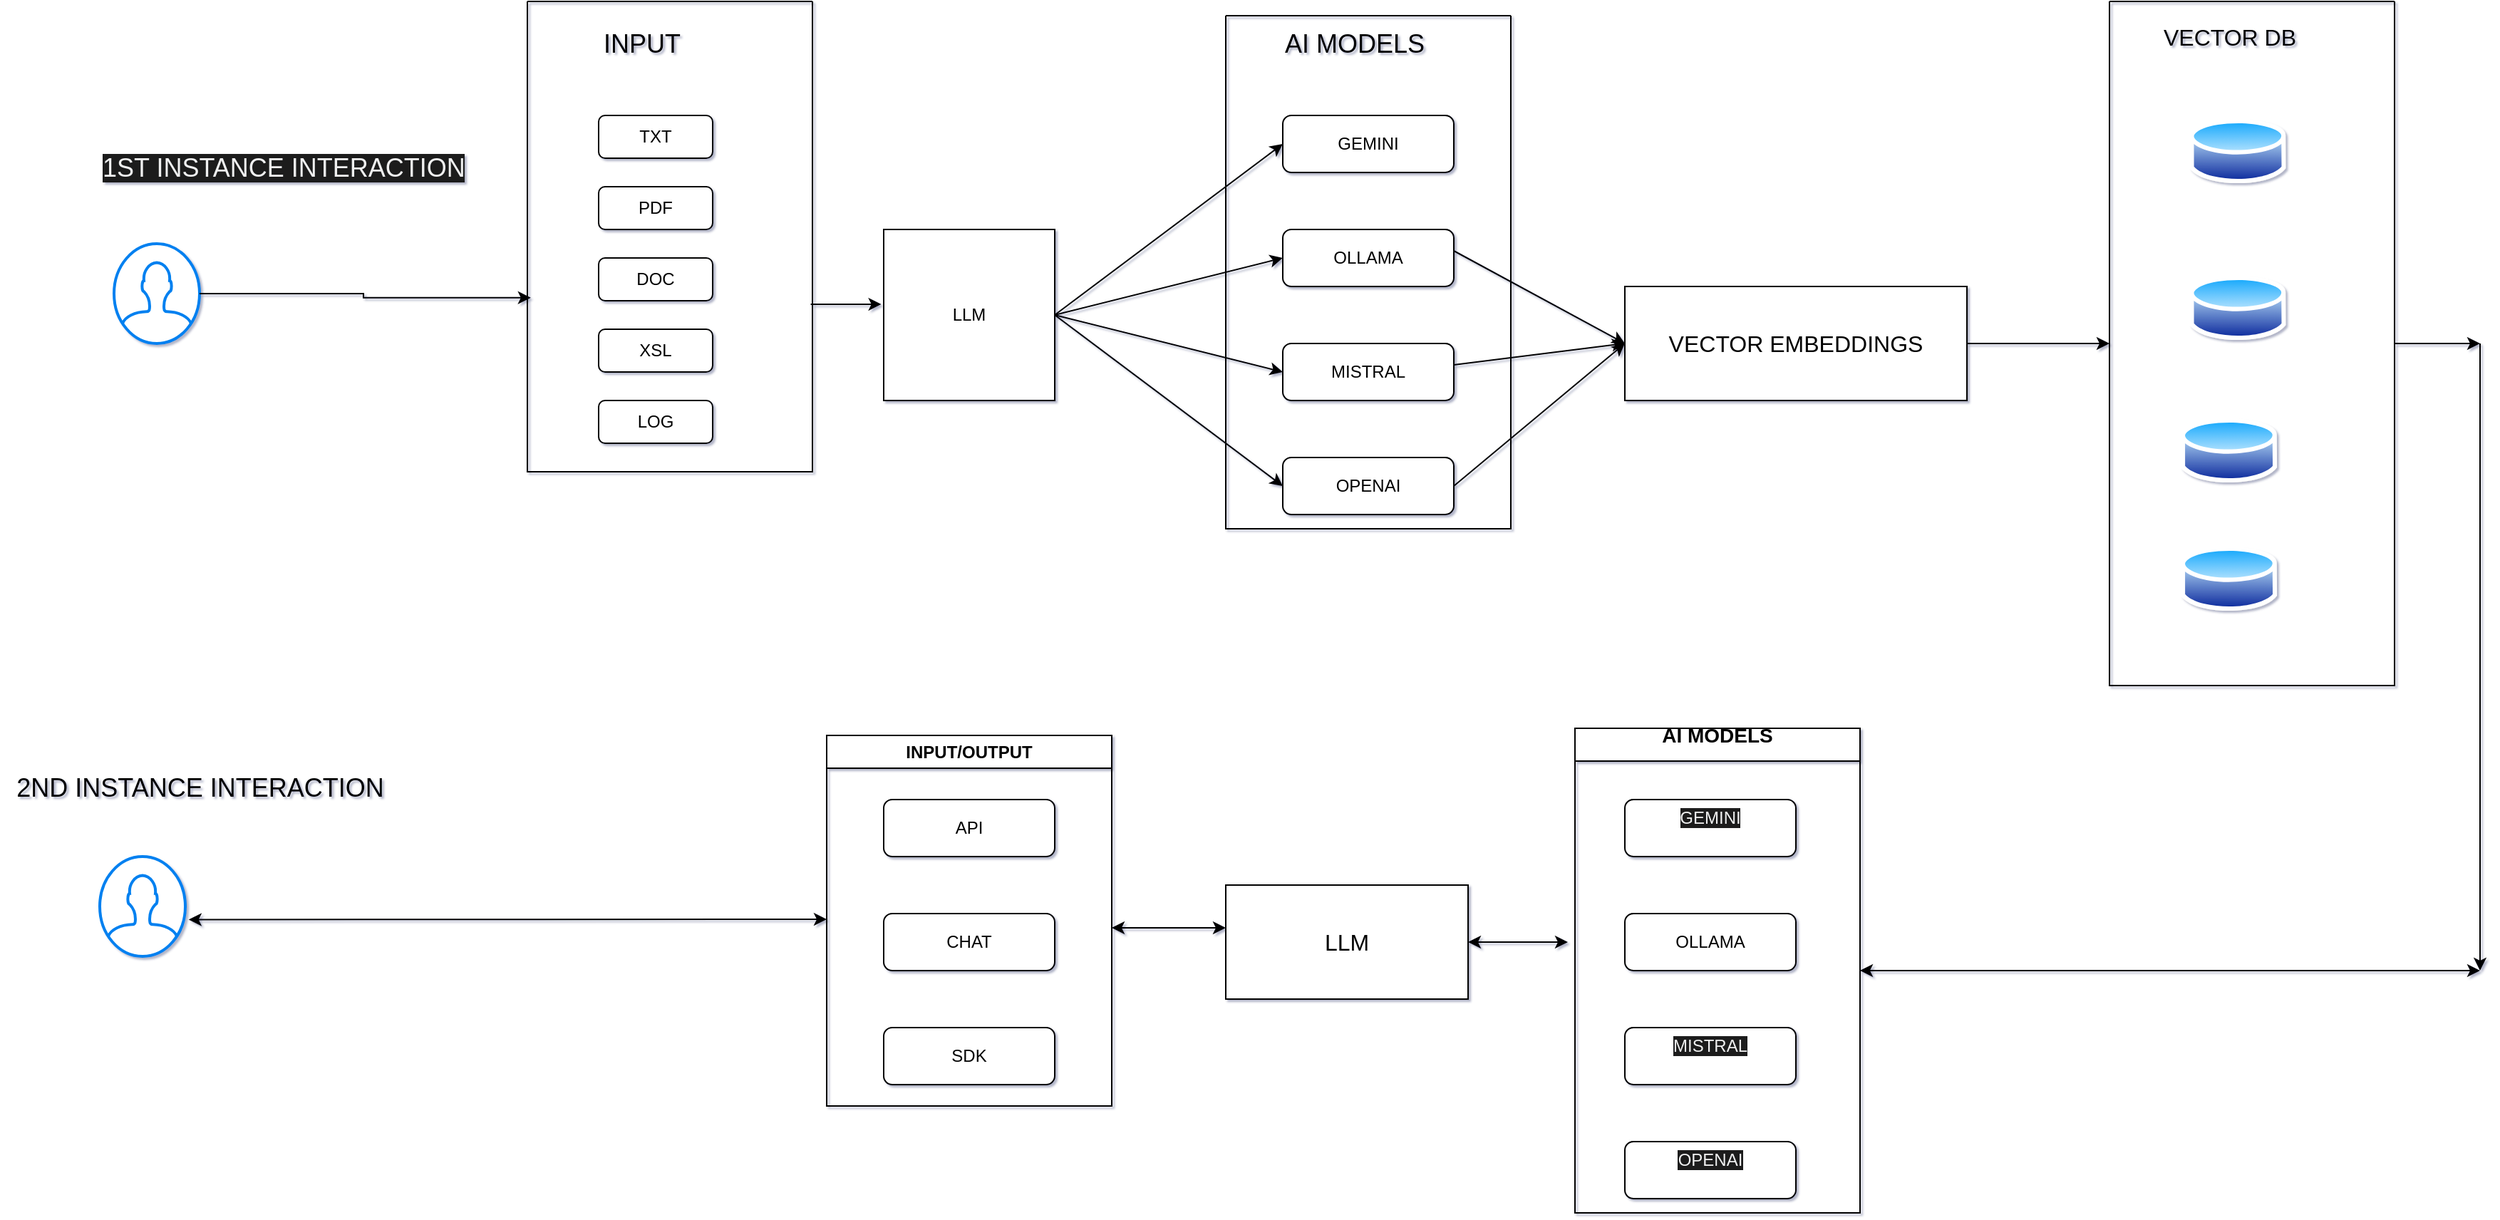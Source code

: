 <mxfile version="24.7.8" pages="4">
  <diagram name="Page-1" id="sHXMOJYVvZu-cub8RXsX">
    <mxGraphModel dx="2835" dy="1608" grid="1" gridSize="10" guides="1" tooltips="1" connect="1" arrows="1" fold="1" page="0" pageScale="1" pageWidth="850" pageHeight="1100" background="none" math="0" shadow="1">
      <root>
        <mxCell id="0" />
        <mxCell id="1" parent="0" />
        <mxCell id="E1jcJXLCWNpmYpCbGycB-9" value="LLM" style="rounded=0;whiteSpace=wrap;html=1;" parent="1" vertex="1">
          <mxGeometry x="-160" y="120" width="120" height="120" as="geometry" />
        </mxCell>
        <mxCell id="E1jcJXLCWNpmYpCbGycB-10" value="OLLAMA" style="rounded=1;whiteSpace=wrap;html=1;" parent="1" vertex="1">
          <mxGeometry x="120" y="120" width="120" height="40" as="geometry" />
        </mxCell>
        <mxCell id="E1jcJXLCWNpmYpCbGycB-11" value="&lt;font size=&quot;3&quot;&gt;LLM&lt;/font&gt;" style="rounded=0;whiteSpace=wrap;html=1;" parent="1" vertex="1">
          <mxGeometry x="80" y="580" width="170" height="80" as="geometry" />
        </mxCell>
        <mxCell id="E1jcJXLCWNpmYpCbGycB-12" value="GEMINI" style="rounded=1;whiteSpace=wrap;html=1;" parent="1" vertex="1">
          <mxGeometry x="120" y="40" width="120" height="40" as="geometry" />
        </mxCell>
        <mxCell id="E1jcJXLCWNpmYpCbGycB-13" value="MISTRAL" style="rounded=1;whiteSpace=wrap;html=1;" parent="1" vertex="1">
          <mxGeometry x="120" y="200" width="120" height="40" as="geometry" />
        </mxCell>
        <mxCell id="E1jcJXLCWNpmYpCbGycB-14" value="OPENAI" style="rounded=1;whiteSpace=wrap;html=1;" parent="1" vertex="1">
          <mxGeometry x="120" y="280" width="120" height="40" as="geometry" />
        </mxCell>
        <mxCell id="E1jcJXLCWNpmYpCbGycB-15" value="SDK" style="rounded=1;whiteSpace=wrap;html=1;" parent="1" vertex="1">
          <mxGeometry x="-160" y="680" width="120" height="40" as="geometry" />
        </mxCell>
        <mxCell id="E1jcJXLCWNpmYpCbGycB-16" value="CHAT" style="rounded=1;whiteSpace=wrap;html=1;" parent="1" vertex="1">
          <mxGeometry x="-160" y="600" width="120" height="40" as="geometry" />
        </mxCell>
        <mxCell id="E1jcJXLCWNpmYpCbGycB-17" value="API" style="rounded=1;whiteSpace=wrap;html=1;" parent="1" vertex="1">
          <mxGeometry x="-160" y="520" width="120" height="40" as="geometry" />
        </mxCell>
        <mxCell id="E1jcJXLCWNpmYpCbGycB-18" value="&#xa;&lt;span style=&quot;color: rgb(240, 240, 240); font-family: Helvetica; font-size: 12px; font-style: normal; font-variant-ligatures: normal; font-variant-caps: normal; font-weight: 400; letter-spacing: normal; orphans: 2; text-align: center; text-indent: 0px; text-transform: none; widows: 2; word-spacing: 0px; -webkit-text-stroke-width: 0px; white-space: normal; background-color: rgb(27, 29, 30); text-decoration-thickness: initial; text-decoration-style: initial; text-decoration-color: initial; display: inline !important; float: none;&quot;&gt;MISTRAL&lt;/span&gt;&#xa;&#xa;" style="rounded=1;whiteSpace=wrap;html=1;" parent="1" vertex="1">
          <mxGeometry x="360" y="680" width="120" height="40" as="geometry" />
        </mxCell>
        <mxCell id="E1jcJXLCWNpmYpCbGycB-19" value="OLLAMA" style="rounded=1;whiteSpace=wrap;html=1;" parent="1" vertex="1">
          <mxGeometry x="360" y="600" width="120" height="40" as="geometry" />
        </mxCell>
        <mxCell id="E1jcJXLCWNpmYpCbGycB-20" value="&#xa;&lt;span style=&quot;color: rgb(240, 240, 240); font-family: Helvetica; font-size: 12px; font-style: normal; font-variant-ligatures: normal; font-variant-caps: normal; font-weight: 400; letter-spacing: normal; orphans: 2; text-align: center; text-indent: 0px; text-transform: none; widows: 2; word-spacing: 0px; -webkit-text-stroke-width: 0px; white-space: normal; background-color: rgb(27, 29, 30); text-decoration-thickness: initial; text-decoration-style: initial; text-decoration-color: initial; display: inline !important; float: none;&quot;&gt;GEMINI&lt;/span&gt;&#xa;&#xa;" style="rounded=1;whiteSpace=wrap;html=1;" parent="1" vertex="1">
          <mxGeometry x="360" y="520" width="120" height="40" as="geometry" />
        </mxCell>
        <mxCell id="E1jcJXLCWNpmYpCbGycB-21" style="edgeStyle=orthogonalEdgeStyle;rounded=0;orthogonalLoop=1;jettySize=auto;html=1;exitX=0.5;exitY=1;exitDx=0;exitDy=0;" parent="1" source="E1jcJXLCWNpmYpCbGycB-18" target="E1jcJXLCWNpmYpCbGycB-18" edge="1">
          <mxGeometry relative="1" as="geometry" />
        </mxCell>
        <mxCell id="E1jcJXLCWNpmYpCbGycB-22" value="&lt;font size=&quot;3&quot;&gt;VECTOR EMBEDDINGS&lt;/font&gt;" style="rounded=0;whiteSpace=wrap;html=1;" parent="1" vertex="1">
          <mxGeometry x="360" y="160" width="240" height="80" as="geometry" />
        </mxCell>
        <mxCell id="E1jcJXLCWNpmYpCbGycB-63" value="" style="endArrow=classic;html=1;rounded=0;entryX=0;entryY=0.5;entryDx=0;entryDy=0;" parent="1" target="E1jcJXLCWNpmYpCbGycB-22" edge="1">
          <mxGeometry width="50" height="50" relative="1" as="geometry">
            <mxPoint x="240" y="215" as="sourcePoint" />
            <mxPoint x="360" y="345" as="targetPoint" />
          </mxGeometry>
        </mxCell>
        <mxCell id="E1jcJXLCWNpmYpCbGycB-64" value="" style="endArrow=classic;html=1;rounded=0;entryX=0;entryY=0.5;entryDx=0;entryDy=0;" parent="1" target="E1jcJXLCWNpmYpCbGycB-22" edge="1">
          <mxGeometry width="50" height="50" relative="1" as="geometry">
            <mxPoint x="240" y="300" as="sourcePoint" />
            <mxPoint x="350" y="200" as="targetPoint" />
          </mxGeometry>
        </mxCell>
        <mxCell id="E1jcJXLCWNpmYpCbGycB-65" value="" style="endArrow=classic;html=1;rounded=0;entryX=0;entryY=0.5;entryDx=0;entryDy=0;" parent="1" target="E1jcJXLCWNpmYpCbGycB-22" edge="1">
          <mxGeometry width="50" height="50" relative="1" as="geometry">
            <mxPoint x="240" y="135" as="sourcePoint" />
            <mxPoint x="360" y="265" as="targetPoint" />
          </mxGeometry>
        </mxCell>
        <mxCell id="E1jcJXLCWNpmYpCbGycB-68" value="" style="image;aspect=fixed;perimeter=ellipsePerimeter;html=1;align=center;shadow=0;dashed=0;spacingTop=3;image=img/lib/active_directory/database.svg;" parent="1" vertex="1">
          <mxGeometry x="750" y="250" width="67.57" height="50" as="geometry" />
        </mxCell>
        <mxCell id="E1jcJXLCWNpmYpCbGycB-70" value="" style="endArrow=classic;html=1;rounded=0;entryX=0;entryY=0.5;entryDx=0;entryDy=0;" parent="1" target="E1jcJXLCWNpmYpCbGycB-12" edge="1">
          <mxGeometry width="50" height="50" relative="1" as="geometry">
            <mxPoint x="-40" y="180" as="sourcePoint" />
            <mxPoint x="10" y="130" as="targetPoint" />
          </mxGeometry>
        </mxCell>
        <mxCell id="E1jcJXLCWNpmYpCbGycB-71" value="" style="endArrow=classic;html=1;rounded=0;entryX=0;entryY=0.5;entryDx=0;entryDy=0;" parent="1" target="E1jcJXLCWNpmYpCbGycB-10" edge="1">
          <mxGeometry width="50" height="50" relative="1" as="geometry">
            <mxPoint x="-40" y="180" as="sourcePoint" />
            <mxPoint x="120" y="70" as="targetPoint" />
          </mxGeometry>
        </mxCell>
        <mxCell id="E1jcJXLCWNpmYpCbGycB-72" value="" style="endArrow=classic;html=1;rounded=0;entryX=0;entryY=0.5;entryDx=0;entryDy=0;" parent="1" target="E1jcJXLCWNpmYpCbGycB-13" edge="1">
          <mxGeometry width="50" height="50" relative="1" as="geometry">
            <mxPoint x="-40" y="180" as="sourcePoint" />
            <mxPoint x="140" y="80" as="targetPoint" />
          </mxGeometry>
        </mxCell>
        <mxCell id="E1jcJXLCWNpmYpCbGycB-73" value="" style="endArrow=classic;html=1;rounded=0;entryX=0;entryY=0.5;entryDx=0;entryDy=0;exitX=1;exitY=0.5;exitDx=0;exitDy=0;" parent="1" source="E1jcJXLCWNpmYpCbGycB-9" target="E1jcJXLCWNpmYpCbGycB-14" edge="1">
          <mxGeometry width="50" height="50" relative="1" as="geometry">
            <mxPoint x="-30" y="190" as="sourcePoint" />
            <mxPoint x="130" y="230" as="targetPoint" />
          </mxGeometry>
        </mxCell>
        <mxCell id="E1jcJXLCWNpmYpCbGycB-78" value="" style="html=1;verticalLabelPosition=bottom;align=center;labelBackgroundColor=#ffffff;verticalAlign=top;strokeWidth=2;strokeColor=#0080F0;shadow=0;dashed=0;shape=mxgraph.ios7.icons.user;" parent="1" vertex="1">
          <mxGeometry x="-700" y="130" width="60" height="70" as="geometry" />
        </mxCell>
        <mxCell id="E1jcJXLCWNpmYpCbGycB-99" value="" style="endArrow=classic;startArrow=classic;html=1;rounded=0;exitX=1;exitY=0.5;exitDx=0;exitDy=0;" parent="1" source="E1jcJXLCWNpmYpCbGycB-11" edge="1">
          <mxGeometry width="50" height="50" relative="1" as="geometry">
            <mxPoint x="290" y="620" as="sourcePoint" />
            <mxPoint x="320" y="620" as="targetPoint" />
          </mxGeometry>
        </mxCell>
        <mxCell id="E1jcJXLCWNpmYpCbGycB-100" value="&#xa;&lt;span style=&quot;color: rgb(240, 240, 240); font-family: Helvetica; font-size: 12px; font-style: normal; font-variant-ligatures: normal; font-variant-caps: normal; font-weight: 400; letter-spacing: normal; orphans: 2; text-align: center; text-indent: 0px; text-transform: none; widows: 2; word-spacing: 0px; -webkit-text-stroke-width: 0px; white-space: normal; background-color: rgb(27, 29, 30); text-decoration-thickness: initial; text-decoration-style: initial; text-decoration-color: initial; display: inline !important; float: none;&quot;&gt;OPENAI&lt;/span&gt;&#xa;&#xa;" style="rounded=1;whiteSpace=wrap;html=1;" parent="1" vertex="1">
          <mxGeometry x="360" y="760" width="120" height="40" as="geometry" />
        </mxCell>
        <mxCell id="E1jcJXLCWNpmYpCbGycB-109" value="" style="endArrow=classic;startArrow=classic;html=1;rounded=0;" parent="1" edge="1">
          <mxGeometry width="50" height="50" relative="1" as="geometry">
            <mxPoint y="610" as="sourcePoint" />
            <mxPoint x="80" y="610" as="targetPoint" />
          </mxGeometry>
        </mxCell>
        <mxCell id="E1jcJXLCWNpmYpCbGycB-119" value="" style="endArrow=classic;startArrow=classic;html=1;rounded=0;exitX=1.04;exitY=0.632;exitDx=0;exitDy=0;exitPerimeter=0;" parent="1" source="E1jcJXLCWNpmYpCbGycB-140" edge="1">
          <mxGeometry width="50" height="50" relative="1" as="geometry">
            <mxPoint x="-247.99" y="604.01" as="sourcePoint" />
            <mxPoint x="-200" y="604" as="targetPoint" />
          </mxGeometry>
        </mxCell>
        <mxCell id="E1jcJXLCWNpmYpCbGycB-122" value="&lt;font size=&quot;3&quot;&gt;VECTOR DB&lt;/font&gt;" style="text;html=1;align=center;verticalAlign=middle;resizable=0;points=[];autosize=1;strokeColor=none;fillColor=none;" parent="1" vertex="1">
          <mxGeometry x="723.78" y="-30" width="120" height="30" as="geometry" />
        </mxCell>
        <mxCell id="E1jcJXLCWNpmYpCbGycB-128" value="" style="swimlane;startSize=0;" parent="1" vertex="1">
          <mxGeometry x="-410" y="-40" width="200" height="330" as="geometry" />
        </mxCell>
        <mxCell id="E1jcJXLCWNpmYpCbGycB-87" value="LOG" style="rounded=1;whiteSpace=wrap;html=1;" parent="E1jcJXLCWNpmYpCbGycB-128" vertex="1">
          <mxGeometry x="50" y="280" width="80" height="30" as="geometry" />
        </mxCell>
        <mxCell id="E1jcJXLCWNpmYpCbGycB-86" value="XSL" style="rounded=1;whiteSpace=wrap;html=1;" parent="E1jcJXLCWNpmYpCbGycB-128" vertex="1">
          <mxGeometry x="50" y="230" width="80" height="30" as="geometry" />
        </mxCell>
        <mxCell id="E1jcJXLCWNpmYpCbGycB-83" value="DOC" style="rounded=1;whiteSpace=wrap;html=1;" parent="E1jcJXLCWNpmYpCbGycB-128" vertex="1">
          <mxGeometry x="50" y="180" width="80" height="30" as="geometry" />
        </mxCell>
        <mxCell id="E1jcJXLCWNpmYpCbGycB-85" value="PDF" style="rounded=1;whiteSpace=wrap;html=1;" parent="E1jcJXLCWNpmYpCbGycB-128" vertex="1">
          <mxGeometry x="50" y="130" width="80" height="30" as="geometry" />
        </mxCell>
        <mxCell id="E1jcJXLCWNpmYpCbGycB-84" value="TXT" style="rounded=1;whiteSpace=wrap;html=1;" parent="E1jcJXLCWNpmYpCbGycB-128" vertex="1">
          <mxGeometry x="50" y="80" width="80" height="30" as="geometry" />
        </mxCell>
        <mxCell id="E1jcJXLCWNpmYpCbGycB-130" value="&lt;font style=&quot;font-size: 18px;&quot;&gt;INPUT&lt;/font&gt;" style="text;html=1;align=center;verticalAlign=middle;resizable=0;points=[];autosize=1;strokeColor=none;fillColor=none;" parent="E1jcJXLCWNpmYpCbGycB-128" vertex="1">
          <mxGeometry x="40" y="10" width="80" height="40" as="geometry" />
        </mxCell>
        <mxCell id="E1jcJXLCWNpmYpCbGycB-131" value="" style="swimlane;startSize=0;" parent="1" vertex="1">
          <mxGeometry x="80" y="-30" width="200" height="360" as="geometry" />
        </mxCell>
        <mxCell id="E1jcJXLCWNpmYpCbGycB-132" value="&lt;span style=&quot;font-size: 18px;&quot;&gt;AI MODELS&lt;/span&gt;" style="text;html=1;align=center;verticalAlign=middle;resizable=0;points=[];autosize=1;strokeColor=none;fillColor=none;" parent="E1jcJXLCWNpmYpCbGycB-131" vertex="1">
          <mxGeometry x="30" width="120" height="40" as="geometry" />
        </mxCell>
        <mxCell id="E1jcJXLCWNpmYpCbGycB-133" value="" style="swimlane;startSize=0;" parent="1" vertex="1">
          <mxGeometry x="700" y="-40" width="200" height="480" as="geometry" />
        </mxCell>
        <mxCell id="E1jcJXLCWNpmYpCbGycB-69" value="" style="image;aspect=fixed;perimeter=ellipsePerimeter;html=1;align=center;shadow=0;dashed=0;spacingTop=3;image=img/lib/active_directory/database.svg;" parent="E1jcJXLCWNpmYpCbGycB-133" vertex="1">
          <mxGeometry x="50" y="380" width="67.57" height="50" as="geometry" />
        </mxCell>
        <mxCell id="E1jcJXLCWNpmYpCbGycB-67" value="" style="image;aspect=fixed;perimeter=ellipsePerimeter;html=1;align=center;shadow=0;dashed=0;spacingTop=3;image=img/lib/active_directory/database.svg;" parent="E1jcJXLCWNpmYpCbGycB-133" vertex="1">
          <mxGeometry x="56.22" y="190" width="67.57" height="50" as="geometry" />
        </mxCell>
        <mxCell id="E1jcJXLCWNpmYpCbGycB-66" value="" style="image;aspect=fixed;perimeter=ellipsePerimeter;html=1;align=center;shadow=0;dashed=0;spacingTop=3;image=img/lib/active_directory/database.svg;" parent="E1jcJXLCWNpmYpCbGycB-133" vertex="1">
          <mxGeometry x="56.22" y="80" width="67.57" height="50" as="geometry" />
        </mxCell>
        <mxCell id="E1jcJXLCWNpmYpCbGycB-134" value="" style="endArrow=classic;html=1;rounded=0;entryX=-0.014;entryY=0.437;entryDx=0;entryDy=0;entryPerimeter=0;exitX=0.994;exitY=0.644;exitDx=0;exitDy=0;exitPerimeter=0;" parent="1" source="E1jcJXLCWNpmYpCbGycB-128" target="E1jcJXLCWNpmYpCbGycB-9" edge="1">
          <mxGeometry width="50" height="50" relative="1" as="geometry">
            <mxPoint x="-220" y="170" as="sourcePoint" />
            <mxPoint x="-170" y="120" as="targetPoint" />
          </mxGeometry>
        </mxCell>
        <mxCell id="E1jcJXLCWNpmYpCbGycB-135" value="" style="endArrow=classic;html=1;rounded=0;entryX=0;entryY=0.5;entryDx=0;entryDy=0;" parent="1" target="E1jcJXLCWNpmYpCbGycB-133" edge="1">
          <mxGeometry width="50" height="50" relative="1" as="geometry">
            <mxPoint x="600" y="200" as="sourcePoint" />
            <mxPoint x="650" y="150" as="targetPoint" />
          </mxGeometry>
        </mxCell>
        <mxCell id="E1jcJXLCWNpmYpCbGycB-136" value="" style="endArrow=classic;html=1;rounded=0;" parent="1" edge="1">
          <mxGeometry width="50" height="50" relative="1" as="geometry">
            <mxPoint x="900" y="200" as="sourcePoint" />
            <mxPoint x="960" y="200" as="targetPoint" />
          </mxGeometry>
        </mxCell>
        <mxCell id="E1jcJXLCWNpmYpCbGycB-138" value="" style="endArrow=classic;html=1;rounded=0;" parent="1" edge="1">
          <mxGeometry width="50" height="50" relative="1" as="geometry">
            <mxPoint x="960" y="200" as="sourcePoint" />
            <mxPoint x="960" y="640" as="targetPoint" />
          </mxGeometry>
        </mxCell>
        <mxCell id="E1jcJXLCWNpmYpCbGycB-139" value="" style="endArrow=classic;startArrow=classic;html=1;rounded=0;exitX=1;exitY=0.5;exitDx=0;exitDy=0;" parent="1" source="E1jcJXLCWNpmYpCbGycB-142" edge="1">
          <mxGeometry width="50" height="50" relative="1" as="geometry">
            <mxPoint x="670" y="640" as="sourcePoint" />
            <mxPoint x="960" y="640" as="targetPoint" />
          </mxGeometry>
        </mxCell>
        <mxCell id="E1jcJXLCWNpmYpCbGycB-140" value="" style="html=1;verticalLabelPosition=bottom;align=center;labelBackgroundColor=#ffffff;verticalAlign=top;strokeWidth=2;strokeColor=#0080F0;shadow=0;dashed=0;shape=mxgraph.ios7.icons.user;" parent="1" vertex="1">
          <mxGeometry x="-710" y="560" width="60" height="70" as="geometry" />
        </mxCell>
        <mxCell id="E1jcJXLCWNpmYpCbGycB-141" value="INPUT/OUTPUT" style="swimlane;whiteSpace=wrap;html=1;" parent="1" vertex="1">
          <mxGeometry x="-200" y="475" width="200" height="260" as="geometry" />
        </mxCell>
        <mxCell id="E1jcJXLCWNpmYpCbGycB-142" value="&lt;font style=&quot;font-size: 14px;&quot;&gt;AI MODELS&lt;/font&gt;&lt;div&gt;&lt;br&gt;&lt;/div&gt;" style="swimlane;whiteSpace=wrap;html=1;" parent="1" vertex="1">
          <mxGeometry x="325" y="470" width="200" height="340" as="geometry" />
        </mxCell>
        <mxCell id="E1jcJXLCWNpmYpCbGycB-144" style="edgeStyle=orthogonalEdgeStyle;rounded=0;orthogonalLoop=1;jettySize=auto;html=1;entryX=0.012;entryY=0.63;entryDx=0;entryDy=0;entryPerimeter=0;" parent="1" source="E1jcJXLCWNpmYpCbGycB-78" target="E1jcJXLCWNpmYpCbGycB-128" edge="1">
          <mxGeometry relative="1" as="geometry" />
        </mxCell>
        <mxCell id="E1jcJXLCWNpmYpCbGycB-146" value="&lt;font style=&quot;font-size: 18px;&quot;&gt;2ND INSTANCE INTERACTION&lt;/font&gt;&lt;div&gt;&lt;font style=&quot;font-size: 18px;&quot;&gt;&lt;br&gt;&lt;/font&gt;&lt;/div&gt;" style="text;html=1;align=center;verticalAlign=middle;resizable=0;points=[];autosize=1;strokeColor=none;fillColor=none;" parent="1" vertex="1">
          <mxGeometry x="-780" y="493" width="280" height="60" as="geometry" />
        </mxCell>
        <mxCell id="E1jcJXLCWNpmYpCbGycB-147" value="&lt;font style=&quot;forced-color-adjust: none; border-color: rgb(0, 0, 0); color: rgb(240, 240, 240); font-family: Helvetica; font-style: normal; font-variant-ligatures: normal; font-variant-caps: normal; font-weight: 400; letter-spacing: normal; orphans: 2; text-align: center; text-indent: 0px; text-transform: none; widows: 2; word-spacing: 0px; -webkit-text-stroke-width: 0px; white-space: nowrap; background-color: rgb(27, 29, 30); text-decoration-thickness: initial; text-decoration-style: initial; text-decoration-color: initial; font-size: 18px;&quot;&gt;1ST INSTANCE INTERACTION&lt;/font&gt;" style="text;whiteSpace=wrap;html=1;" parent="1" vertex="1">
          <mxGeometry x="-710" y="60" width="290" height="50" as="geometry" />
        </mxCell>
      </root>
    </mxGraphModel>
  </diagram>
  <diagram id="h-xGkUVBbXWfrO06cHC8" name="Page-2">
    <mxGraphModel dx="2286" dy="1953" grid="1" gridSize="10" guides="1" tooltips="1" connect="1" arrows="1" fold="1" page="1" pageScale="1" pageWidth="850" pageHeight="1100" math="0" shadow="0">
      <root>
        <mxCell id="0" />
        <mxCell id="1" parent="0" />
        <mxCell id="PhwyjrcE4e3OMCzuvWHW-18" value="" style="image;aspect=fixed;perimeter=ellipsePerimeter;html=1;align=center;shadow=0;dashed=0;spacingTop=3;image=img/lib/active_directory/database.svg;" vertex="1" parent="1">
          <mxGeometry x="750" y="250" width="67.57" height="50" as="geometry" />
        </mxCell>
        <mxCell id="PhwyjrcE4e3OMCzuvWHW-28" value="&lt;font size=&quot;3&quot;&gt;VECTOR DB&lt;/font&gt;" style="text;html=1;align=center;verticalAlign=middle;resizable=0;points=[];autosize=1;strokeColor=none;fillColor=none;" vertex="1" parent="1">
          <mxGeometry x="723.78" y="-30" width="120" height="30" as="geometry" />
        </mxCell>
        <mxCell id="PhwyjrcE4e3OMCzuvWHW-38" value="" style="swimlane;startSize=0;" vertex="1" parent="1">
          <mxGeometry x="700" y="-40" width="200" height="480" as="geometry" />
        </mxCell>
        <mxCell id="PhwyjrcE4e3OMCzuvWHW-39" value="" style="image;aspect=fixed;perimeter=ellipsePerimeter;html=1;align=center;shadow=0;dashed=0;spacingTop=3;image=img/lib/active_directory/database.svg;" vertex="1" parent="PhwyjrcE4e3OMCzuvWHW-38">
          <mxGeometry x="50" y="380" width="67.57" height="50" as="geometry" />
        </mxCell>
        <mxCell id="PhwyjrcE4e3OMCzuvWHW-40" value="" style="image;aspect=fixed;perimeter=ellipsePerimeter;html=1;align=center;shadow=0;dashed=0;spacingTop=3;image=img/lib/active_directory/database.svg;" vertex="1" parent="PhwyjrcE4e3OMCzuvWHW-38">
          <mxGeometry x="56.22" y="190" width="67.57" height="50" as="geometry" />
        </mxCell>
        <mxCell id="PhwyjrcE4e3OMCzuvWHW-41" value="" style="image;aspect=fixed;perimeter=ellipsePerimeter;html=1;align=center;shadow=0;dashed=0;spacingTop=3;image=img/lib/active_directory/database.svg;" vertex="1" parent="PhwyjrcE4e3OMCzuvWHW-38">
          <mxGeometry x="56.22" y="80" width="67.57" height="50" as="geometry" />
        </mxCell>
        <mxCell id="PhwyjrcE4e3OMCzuvWHW-43" value="" style="endArrow=classic;html=1;rounded=0;entryX=0;entryY=0.5;entryDx=0;entryDy=0;" edge="1" parent="1" target="PhwyjrcE4e3OMCzuvWHW-38">
          <mxGeometry width="50" height="50" relative="1" as="geometry">
            <mxPoint x="600" y="200" as="sourcePoint" />
            <mxPoint x="650" y="150" as="targetPoint" />
          </mxGeometry>
        </mxCell>
        <mxCell id="PhwyjrcE4e3OMCzuvWHW-44" value="" style="endArrow=classic;html=1;rounded=0;" edge="1" parent="1">
          <mxGeometry width="50" height="50" relative="1" as="geometry">
            <mxPoint x="900" y="200" as="sourcePoint" />
            <mxPoint x="960" y="200" as="targetPoint" />
          </mxGeometry>
        </mxCell>
        <mxCell id="PhwyjrcE4e3OMCzuvWHW-45" value="" style="endArrow=classic;html=1;rounded=0;" edge="1" parent="1">
          <mxGeometry width="50" height="50" relative="1" as="geometry">
            <mxPoint x="960" y="200" as="sourcePoint" />
            <mxPoint x="960" y="640" as="targetPoint" />
          </mxGeometry>
        </mxCell>
        <mxCell id="PhwyjrcE4e3OMCzuvWHW-46" value="" style="endArrow=classic;startArrow=classic;html=1;rounded=0;exitX=1;exitY=0.5;exitDx=0;exitDy=0;" edge="1" parent="1">
          <mxGeometry width="50" height="50" relative="1" as="geometry">
            <mxPoint x="525" y="640.0" as="sourcePoint" />
            <mxPoint x="960" y="640" as="targetPoint" />
          </mxGeometry>
        </mxCell>
        <mxCell id="PhwyjrcE4e3OMCzuvWHW-53" value="LOG" style="rounded=1;whiteSpace=wrap;html=1;" vertex="1" parent="1">
          <mxGeometry x="-715" y="230" width="80" height="30" as="geometry" />
        </mxCell>
        <mxCell id="PhwyjrcE4e3OMCzuvWHW-54" value="XSL" style="rounded=1;whiteSpace=wrap;html=1;" vertex="1" parent="1">
          <mxGeometry x="-715" y="180" width="80" height="30" as="geometry" />
        </mxCell>
        <mxCell id="PhwyjrcE4e3OMCzuvWHW-55" value="DOC" style="rounded=1;whiteSpace=wrap;html=1;" vertex="1" parent="1">
          <mxGeometry x="-715" y="130" width="80" height="30" as="geometry" />
        </mxCell>
        <mxCell id="PhwyjrcE4e3OMCzuvWHW-56" value="PDF" style="rounded=1;whiteSpace=wrap;html=1;" vertex="1" parent="1">
          <mxGeometry x="-715" y="80" width="80" height="30" as="geometry" />
        </mxCell>
        <mxCell id="PhwyjrcE4e3OMCzuvWHW-57" value="TXT" style="rounded=1;whiteSpace=wrap;html=1;" vertex="1" parent="1">
          <mxGeometry x="-715" y="30" width="80" height="30" as="geometry" />
        </mxCell>
        <mxCell id="mhkxEsGeaDrEk7n2h30_-1" value="&lt;div&gt;Agrent&lt;/div&gt;LLM Selection" style="rounded=0;whiteSpace=wrap;html=1;" vertex="1" parent="1">
          <mxGeometry x="-560" y="120" width="100" height="40" as="geometry" />
        </mxCell>
        <mxCell id="eJFU8SA19pmjT0RDQCyV-9" value="" style="endArrow=classic;html=1;rounded=0;entryX=0;entryY=0.5;entryDx=0;entryDy=0;" edge="1" parent="1">
          <mxGeometry width="50" height="50" relative="1" as="geometry">
            <mxPoint x="-635" y="50" as="sourcePoint" />
            <mxPoint x="-560" y="140" as="targetPoint" />
          </mxGeometry>
        </mxCell>
        <mxCell id="eJFU8SA19pmjT0RDQCyV-10" value="" style="endArrow=classic;html=1;rounded=0;exitX=1;exitY=0.5;exitDx=0;exitDy=0;" edge="1" parent="1" source="PhwyjrcE4e3OMCzuvWHW-56">
          <mxGeometry width="50" height="50" relative="1" as="geometry">
            <mxPoint x="-625" y="60" as="sourcePoint" />
            <mxPoint x="-560" y="140" as="targetPoint" />
          </mxGeometry>
        </mxCell>
        <mxCell id="eJFU8SA19pmjT0RDQCyV-11" value="" style="endArrow=classic;html=1;rounded=0;" edge="1" parent="1">
          <mxGeometry width="50" height="50" relative="1" as="geometry">
            <mxPoint x="-630" y="150" as="sourcePoint" />
            <mxPoint x="-560" y="140" as="targetPoint" />
          </mxGeometry>
        </mxCell>
        <mxCell id="eJFU8SA19pmjT0RDQCyV-12" value="" style="endArrow=classic;html=1;rounded=0;entryX=0;entryY=0.5;entryDx=0;entryDy=0;" edge="1" parent="1" target="mhkxEsGeaDrEk7n2h30_-1">
          <mxGeometry width="50" height="50" relative="1" as="geometry">
            <mxPoint x="-630" y="190" as="sourcePoint" />
            <mxPoint x="-570" y="140" as="targetPoint" />
          </mxGeometry>
        </mxCell>
        <mxCell id="eJFU8SA19pmjT0RDQCyV-13" value="" style="endArrow=classic;html=1;rounded=0;entryX=0;entryY=0.5;entryDx=0;entryDy=0;exitX=1;exitY=0.5;exitDx=0;exitDy=0;" edge="1" parent="1" source="PhwyjrcE4e3OMCzuvWHW-53" target="mhkxEsGeaDrEk7n2h30_-1">
          <mxGeometry width="50" height="50" relative="1" as="geometry">
            <mxPoint x="-595" y="90" as="sourcePoint" />
            <mxPoint x="-520" y="180" as="targetPoint" />
          </mxGeometry>
        </mxCell>
        <mxCell id="eJFU8SA19pmjT0RDQCyV-14" value="&lt;span style=&quot;color: rgb(18, 23, 55); font-family: Manrope, sans-serif; font-size: 16px; text-align: start; background-color: rgb(246, 246, 247);&quot;&gt;Falcon&lt;/span&gt;" style="rounded=1;whiteSpace=wrap;html=1;" vertex="1" parent="1">
          <mxGeometry x="-400" y="230" width="80" height="30" as="geometry" />
        </mxCell>
        <mxCell id="eJFU8SA19pmjT0RDQCyV-15" value="OPENAI" style="rounded=1;whiteSpace=wrap;html=1;" vertex="1" parent="1">
          <mxGeometry x="-400" y="180" width="80" height="30" as="geometry" />
        </mxCell>
        <mxCell id="eJFU8SA19pmjT0RDQCyV-16" value="MISTRAL" style="rounded=1;whiteSpace=wrap;html=1;" vertex="1" parent="1">
          <mxGeometry x="-400" y="130" width="80" height="30" as="geometry" />
        </mxCell>
        <mxCell id="eJFU8SA19pmjT0RDQCyV-17" value="OLLAMA" style="rounded=1;whiteSpace=wrap;html=1;" vertex="1" parent="1">
          <mxGeometry x="-400" y="80" width="80" height="30" as="geometry" />
        </mxCell>
        <mxCell id="eJFU8SA19pmjT0RDQCyV-18" value="GEMINI" style="rounded=1;whiteSpace=wrap;html=1;" vertex="1" parent="1">
          <mxGeometry x="-400" y="30" width="80" height="30" as="geometry" />
        </mxCell>
        <mxCell id="eJFU8SA19pmjT0RDQCyV-59" style="edgeStyle=orthogonalEdgeStyle;rounded=0;orthogonalLoop=1;jettySize=auto;html=1;exitX=1;exitY=0.5;exitDx=0;exitDy=0;entryX=0;entryY=0.5;entryDx=0;entryDy=0;" edge="1" parent="1" source="eJFU8SA19pmjT0RDQCyV-35" target="eJFU8SA19pmjT0RDQCyV-58">
          <mxGeometry relative="1" as="geometry" />
        </mxCell>
        <mxCell id="eJFU8SA19pmjT0RDQCyV-35" value="Agent&lt;br&gt;DB Selction" style="rounded=0;whiteSpace=wrap;html=1;" vertex="1" parent="1">
          <mxGeometry x="-240" y="125" width="100" height="40" as="geometry" />
        </mxCell>
        <mxCell id="eJFU8SA19pmjT0RDQCyV-36" value="" style="endArrow=classic;html=1;rounded=0;entryX=0;entryY=0.5;entryDx=0;entryDy=0;exitX=1;exitY=0.5;exitDx=0;exitDy=0;" edge="1" parent="1" source="eJFU8SA19pmjT0RDQCyV-18" target="eJFU8SA19pmjT0RDQCyV-35">
          <mxGeometry width="50" height="50" relative="1" as="geometry">
            <mxPoint x="-310" y="50" as="sourcePoint" />
            <mxPoint x="-245" y="142.5" as="targetPoint" />
          </mxGeometry>
        </mxCell>
        <mxCell id="eJFU8SA19pmjT0RDQCyV-37" value="" style="endArrow=classic;html=1;rounded=0;exitX=1;exitY=0.5;exitDx=0;exitDy=0;entryX=0;entryY=0.5;entryDx=0;entryDy=0;" edge="1" parent="1" source="eJFU8SA19pmjT0RDQCyV-17" target="eJFU8SA19pmjT0RDQCyV-35">
          <mxGeometry width="50" height="50" relative="1" as="geometry">
            <mxPoint x="-320" y="97.5" as="sourcePoint" />
            <mxPoint x="-245" y="142.5" as="targetPoint" />
          </mxGeometry>
        </mxCell>
        <mxCell id="eJFU8SA19pmjT0RDQCyV-38" value="" style="endArrow=classic;html=1;rounded=0;exitX=1;exitY=0.5;exitDx=0;exitDy=0;entryX=0;entryY=0.5;entryDx=0;entryDy=0;" edge="1" parent="1" source="eJFU8SA19pmjT0RDQCyV-16" target="eJFU8SA19pmjT0RDQCyV-35">
          <mxGeometry width="50" height="50" relative="1" as="geometry">
            <mxPoint x="-315" y="152.5" as="sourcePoint" />
            <mxPoint x="-245" y="142.5" as="targetPoint" />
          </mxGeometry>
        </mxCell>
        <mxCell id="eJFU8SA19pmjT0RDQCyV-39" value="" style="endArrow=classic;html=1;rounded=0;entryX=0;entryY=0.5;entryDx=0;entryDy=0;exitX=1;exitY=0.5;exitDx=0;exitDy=0;" edge="1" parent="1" target="eJFU8SA19pmjT0RDQCyV-35" source="eJFU8SA19pmjT0RDQCyV-15">
          <mxGeometry width="50" height="50" relative="1" as="geometry">
            <mxPoint x="-315" y="192.5" as="sourcePoint" />
            <mxPoint x="-255" y="142.5" as="targetPoint" />
          </mxGeometry>
        </mxCell>
        <mxCell id="eJFU8SA19pmjT0RDQCyV-40" value="" style="endArrow=classic;html=1;rounded=0;entryX=0;entryY=0.5;entryDx=0;entryDy=0;" edge="1" parent="1" target="eJFU8SA19pmjT0RDQCyV-35">
          <mxGeometry width="50" height="50" relative="1" as="geometry">
            <mxPoint x="-320" y="248" as="sourcePoint" />
            <mxPoint x="-205" y="182.5" as="targetPoint" />
          </mxGeometry>
        </mxCell>
        <mxCell id="eJFU8SA19pmjT0RDQCyV-46" value="" style="endArrow=classic;html=1;rounded=0;exitX=1;exitY=0.5;exitDx=0;exitDy=0;entryX=0;entryY=0.75;entryDx=0;entryDy=0;" edge="1" parent="1" source="mhkxEsGeaDrEk7n2h30_-1" target="eJFU8SA19pmjT0RDQCyV-18">
          <mxGeometry width="50" height="50" relative="1" as="geometry">
            <mxPoint x="-460" y="140" as="sourcePoint" />
            <mxPoint x="-410" y="90" as="targetPoint" />
          </mxGeometry>
        </mxCell>
        <mxCell id="eJFU8SA19pmjT0RDQCyV-48" value="" style="endArrow=classic;html=1;rounded=0;exitX=1;exitY=0.5;exitDx=0;exitDy=0;entryX=0;entryY=0.5;entryDx=0;entryDy=0;" edge="1" parent="1" source="mhkxEsGeaDrEk7n2h30_-1" target="eJFU8SA19pmjT0RDQCyV-17">
          <mxGeometry width="50" height="50" relative="1" as="geometry">
            <mxPoint x="-450" y="150" as="sourcePoint" />
            <mxPoint x="-390" y="63" as="targetPoint" />
          </mxGeometry>
        </mxCell>
        <mxCell id="eJFU8SA19pmjT0RDQCyV-49" value="" style="endArrow=classic;html=1;rounded=0;entryX=0;entryY=0.5;entryDx=0;entryDy=0;exitX=1;exitY=0.5;exitDx=0;exitDy=0;" edge="1" parent="1" source="mhkxEsGeaDrEk7n2h30_-1" target="eJFU8SA19pmjT0RDQCyV-16">
          <mxGeometry width="50" height="50" relative="1" as="geometry">
            <mxPoint x="-450" y="140" as="sourcePoint" />
            <mxPoint x="-380" y="73" as="targetPoint" />
          </mxGeometry>
        </mxCell>
        <mxCell id="eJFU8SA19pmjT0RDQCyV-50" value="" style="endArrow=classic;html=1;rounded=0;exitX=1;exitY=0.5;exitDx=0;exitDy=0;entryX=0;entryY=0.75;entryDx=0;entryDy=0;" edge="1" parent="1" source="mhkxEsGeaDrEk7n2h30_-1" target="eJFU8SA19pmjT0RDQCyV-15">
          <mxGeometry width="50" height="50" relative="1" as="geometry">
            <mxPoint x="-430" y="170" as="sourcePoint" />
            <mxPoint x="-390" y="195" as="targetPoint" />
          </mxGeometry>
        </mxCell>
        <mxCell id="eJFU8SA19pmjT0RDQCyV-51" value="" style="endArrow=classic;html=1;rounded=0;exitX=1;exitY=0.5;exitDx=0;exitDy=0;entryX=0;entryY=0.5;entryDx=0;entryDy=0;" edge="1" parent="1" source="mhkxEsGeaDrEk7n2h30_-1" target="eJFU8SA19pmjT0RDQCyV-14">
          <mxGeometry width="50" height="50" relative="1" as="geometry">
            <mxPoint x="-420" y="180" as="sourcePoint" />
            <mxPoint x="-360" y="93" as="targetPoint" />
          </mxGeometry>
        </mxCell>
        <mxCell id="eJFU8SA19pmjT0RDQCyV-53" value="Chromadb" style="strokeWidth=2;html=1;shape=mxgraph.flowchart.database;whiteSpace=wrap;" vertex="1" parent="1">
          <mxGeometry x="31" y="31" width="30" height="40" as="geometry" />
        </mxCell>
        <mxCell id="eJFU8SA19pmjT0RDQCyV-55" value="PGVector" style="strokeWidth=2;html=1;shape=mxgraph.flowchart.database;whiteSpace=wrap;" vertex="1" parent="1">
          <mxGeometry x="30" y="99" width="30" height="40" as="geometry" />
        </mxCell>
        <mxCell id="eJFU8SA19pmjT0RDQCyV-56" value="Pinecon" style="strokeWidth=2;html=1;shape=mxgraph.flowchart.database;whiteSpace=wrap;" vertex="1" parent="1">
          <mxGeometry x="30" y="167" width="30" height="40" as="geometry" />
        </mxCell>
        <mxCell id="qRXBIpfHdAw09pP3ac9d-63" style="edgeStyle=orthogonalEdgeStyle;rounded=0;orthogonalLoop=1;jettySize=auto;html=1;exitX=1;exitY=0.5;exitDx=0;exitDy=0;entryX=0.5;entryY=1;entryDx=0;entryDy=0;entryPerimeter=0;startArrow=block;startFill=1;" edge="1" parent="1" source="qRXBIpfHdAw09pP3ac9d-41" target="eJFU8SA19pmjT0RDQCyV-57">
          <mxGeometry relative="1" as="geometry" />
        </mxCell>
        <mxCell id="eJFU8SA19pmjT0RDQCyV-57" value="Quadrant" style="strokeWidth=2;html=1;shape=mxgraph.flowchart.database;whiteSpace=wrap;" vertex="1" parent="1">
          <mxGeometry x="30" y="232" width="30" height="40" as="geometry" />
        </mxCell>
        <mxCell id="eJFU8SA19pmjT0RDQCyV-58" value="Embeddings" style="rounded=0;whiteSpace=wrap;html=1;" vertex="1" parent="1">
          <mxGeometry x="-108" y="127.5" width="80" height="35" as="geometry" />
        </mxCell>
        <mxCell id="eJFU8SA19pmjT0RDQCyV-60" value="" style="endArrow=classic;html=1;rounded=0;exitX=1;exitY=0.5;exitDx=0;exitDy=0;entryX=0;entryY=0.85;entryDx=0;entryDy=0;entryPerimeter=0;" edge="1" parent="1" source="eJFU8SA19pmjT0RDQCyV-58" target="eJFU8SA19pmjT0RDQCyV-53">
          <mxGeometry width="50" height="50" relative="1" as="geometry">
            <mxPoint x="-30" y="145" as="sourcePoint" />
            <mxPoint x="30" y="58" as="targetPoint" />
          </mxGeometry>
        </mxCell>
        <mxCell id="eJFU8SA19pmjT0RDQCyV-61" value="" style="endArrow=classic;html=1;rounded=0;exitX=1;exitY=0.5;exitDx=0;exitDy=0;entryX=0;entryY=0.85;entryDx=0;entryDy=0;entryPerimeter=0;" edge="1" parent="1" source="eJFU8SA19pmjT0RDQCyV-58" target="eJFU8SA19pmjT0RDQCyV-55">
          <mxGeometry width="50" height="50" relative="1" as="geometry">
            <mxPoint x="-28" y="159" as="sourcePoint" />
            <mxPoint x="30" y="114" as="targetPoint" />
          </mxGeometry>
        </mxCell>
        <mxCell id="eJFU8SA19pmjT0RDQCyV-62" value="" style="endArrow=classic;html=1;rounded=0;entryX=0;entryY=0.15;entryDx=0;entryDy=0;entryPerimeter=0;exitX=1;exitY=0.5;exitDx=0;exitDy=0;" edge="1" parent="1" source="eJFU8SA19pmjT0RDQCyV-58" target="eJFU8SA19pmjT0RDQCyV-56">
          <mxGeometry width="50" height="50" relative="1" as="geometry">
            <mxPoint x="-30" y="171" as="sourcePoint" />
            <mxPoint x="30" y="176" as="targetPoint" />
          </mxGeometry>
        </mxCell>
        <mxCell id="eJFU8SA19pmjT0RDQCyV-64" value="" style="endArrow=classic;html=1;rounded=0;entryX=0;entryY=0.5;entryDx=0;entryDy=0;entryPerimeter=0;exitX=1;exitY=0.5;exitDx=0;exitDy=0;" edge="1" parent="1" source="eJFU8SA19pmjT0RDQCyV-58" target="eJFU8SA19pmjT0RDQCyV-57">
          <mxGeometry width="50" height="50" relative="1" as="geometry">
            <mxPoint x="-30" y="171" as="sourcePoint" />
            <mxPoint x="30" y="276" as="targetPoint" />
          </mxGeometry>
        </mxCell>
        <mxCell id="qRXBIpfHdAw09pP3ac9d-1" value="Streamlit" style="rounded=1;whiteSpace=wrap;html=1;" vertex="1" parent="1">
          <mxGeometry x="-715" y="495" width="80" height="30" as="geometry" />
        </mxCell>
        <mxCell id="qRXBIpfHdAw09pP3ac9d-2" value="CLI" style="rounded=1;whiteSpace=wrap;html=1;" vertex="1" parent="1">
          <mxGeometry x="-715" y="445" width="80" height="30" as="geometry" />
        </mxCell>
        <mxCell id="qRXBIpfHdAw09pP3ac9d-3" value="SDK" style="rounded=1;whiteSpace=wrap;html=1;" vertex="1" parent="1">
          <mxGeometry x="-715" y="395" width="80" height="30" as="geometry" />
        </mxCell>
        <mxCell id="qRXBIpfHdAw09pP3ac9d-4" value="CHAT" style="rounded=1;whiteSpace=wrap;html=1;" vertex="1" parent="1">
          <mxGeometry x="-715" y="345" width="80" height="30" as="geometry" />
        </mxCell>
        <mxCell id="qRXBIpfHdAw09pP3ac9d-5" value="API" style="rounded=1;whiteSpace=wrap;html=1;" vertex="1" parent="1">
          <mxGeometry x="-715" y="295" width="80" height="30" as="geometry" />
        </mxCell>
        <mxCell id="qRXBIpfHdAw09pP3ac9d-6" value="Prompt/Query&lt;div&gt;&lt;/div&gt;" style="rounded=0;whiteSpace=wrap;html=1;" vertex="1" parent="1">
          <mxGeometry x="-560" y="390" width="100" height="40" as="geometry" />
        </mxCell>
        <mxCell id="qRXBIpfHdAw09pP3ac9d-7" value="" style="endArrow=classic;html=1;rounded=0;entryX=0;entryY=0.5;entryDx=0;entryDy=0;exitX=1;exitY=0.25;exitDx=0;exitDy=0;startArrow=block;startFill=1;" edge="1" parent="1" source="qRXBIpfHdAw09pP3ac9d-5">
          <mxGeometry width="50" height="50" relative="1" as="geometry">
            <mxPoint x="-635" y="320" as="sourcePoint" />
            <mxPoint x="-560" y="410" as="targetPoint" />
          </mxGeometry>
        </mxCell>
        <mxCell id="qRXBIpfHdAw09pP3ac9d-8" value="" style="endArrow=classic;html=1;rounded=0;exitX=1;exitY=0.5;exitDx=0;exitDy=0;startArrow=block;startFill=1;" edge="1" parent="1" source="qRXBIpfHdAw09pP3ac9d-4">
          <mxGeometry width="50" height="50" relative="1" as="geometry">
            <mxPoint x="-625" y="330" as="sourcePoint" />
            <mxPoint x="-560" y="410" as="targetPoint" />
          </mxGeometry>
        </mxCell>
        <mxCell id="qRXBIpfHdAw09pP3ac9d-9" value="" style="endArrow=classic;html=1;rounded=0;exitX=1;exitY=0.5;exitDx=0;exitDy=0;startArrow=block;startFill=1;" edge="1" parent="1" source="qRXBIpfHdAw09pP3ac9d-3">
          <mxGeometry width="50" height="50" relative="1" as="geometry">
            <mxPoint x="-630" y="420" as="sourcePoint" />
            <mxPoint x="-560" y="410" as="targetPoint" />
          </mxGeometry>
        </mxCell>
        <mxCell id="qRXBIpfHdAw09pP3ac9d-10" value="" style="endArrow=classic;html=1;rounded=0;entryX=0;entryY=0.5;entryDx=0;entryDy=0;exitX=1;exitY=0.5;exitDx=0;exitDy=0;startArrow=block;startFill=1;" edge="1" parent="1" target="qRXBIpfHdAw09pP3ac9d-6" source="qRXBIpfHdAw09pP3ac9d-2">
          <mxGeometry width="50" height="50" relative="1" as="geometry">
            <mxPoint x="-630" y="460" as="sourcePoint" />
            <mxPoint x="-570" y="410" as="targetPoint" />
          </mxGeometry>
        </mxCell>
        <mxCell id="qRXBIpfHdAw09pP3ac9d-11" value="" style="endArrow=classic;html=1;rounded=0;entryX=0;entryY=0.5;entryDx=0;entryDy=0;exitX=1;exitY=0.5;exitDx=0;exitDy=0;startArrow=block;startFill=1;" edge="1" parent="1" source="qRXBIpfHdAw09pP3ac9d-1" target="qRXBIpfHdAw09pP3ac9d-6">
          <mxGeometry width="50" height="50" relative="1" as="geometry">
            <mxPoint x="-595" y="360" as="sourcePoint" />
            <mxPoint x="-520" y="450" as="targetPoint" />
          </mxGeometry>
        </mxCell>
        <mxCell id="qRXBIpfHdAw09pP3ac9d-12" value="&lt;span style=&quot;color: rgb(18, 23, 55); font-family: Manrope, sans-serif; font-size: 16px; text-align: start; background-color: rgb(246, 246, 247);&quot;&gt;Falcon&lt;/span&gt;" style="rounded=1;whiteSpace=wrap;html=1;" vertex="1" parent="1">
          <mxGeometry x="-400" y="500" width="80" height="30" as="geometry" />
        </mxCell>
        <mxCell id="qRXBIpfHdAw09pP3ac9d-13" value="OPENAI" style="rounded=1;whiteSpace=wrap;html=1;" vertex="1" parent="1">
          <mxGeometry x="-400" y="450" width="80" height="30" as="geometry" />
        </mxCell>
        <mxCell id="qRXBIpfHdAw09pP3ac9d-14" value="MISTRAL" style="rounded=1;whiteSpace=wrap;html=1;" vertex="1" parent="1">
          <mxGeometry x="-400" y="400" width="80" height="30" as="geometry" />
        </mxCell>
        <mxCell id="qRXBIpfHdAw09pP3ac9d-15" value="OLLAMA" style="rounded=1;whiteSpace=wrap;html=1;" vertex="1" parent="1">
          <mxGeometry x="-400" y="350" width="80" height="30" as="geometry" />
        </mxCell>
        <mxCell id="qRXBIpfHdAw09pP3ac9d-16" value="GEMINI" style="rounded=1;whiteSpace=wrap;html=1;" vertex="1" parent="1">
          <mxGeometry x="-400" y="300" width="80" height="30" as="geometry" />
        </mxCell>
        <mxCell id="qRXBIpfHdAw09pP3ac9d-66" style="edgeStyle=orthogonalEdgeStyle;rounded=0;orthogonalLoop=1;jettySize=auto;html=1;exitX=1;exitY=0.5;exitDx=0;exitDy=0;entryX=0;entryY=0.5;entryDx=0;entryDy=0;startArrow=block;startFill=1;" edge="1" parent="1" source="qRXBIpfHdAw09pP3ac9d-17" target="qRXBIpfHdAw09pP3ac9d-41">
          <mxGeometry relative="1" as="geometry" />
        </mxCell>
        <mxCell id="qRXBIpfHdAw09pP3ac9d-17" value="Agent&lt;br&gt;DB Selction" style="rounded=0;whiteSpace=wrap;html=1;" vertex="1" parent="1">
          <mxGeometry x="-240" y="395" width="100" height="40" as="geometry" />
        </mxCell>
        <mxCell id="qRXBIpfHdAw09pP3ac9d-18" value="" style="endArrow=classic;html=1;rounded=0;entryX=0;entryY=0.5;entryDx=0;entryDy=0;exitX=1;exitY=0.5;exitDx=0;exitDy=0;startArrow=block;startFill=1;" edge="1" parent="1" source="qRXBIpfHdAw09pP3ac9d-16" target="qRXBIpfHdAw09pP3ac9d-17">
          <mxGeometry width="50" height="50" relative="1" as="geometry">
            <mxPoint x="-310" y="320" as="sourcePoint" />
            <mxPoint x="-245" y="412.5" as="targetPoint" />
          </mxGeometry>
        </mxCell>
        <mxCell id="qRXBIpfHdAw09pP3ac9d-19" value="" style="endArrow=classic;html=1;rounded=0;exitX=1;exitY=0.5;exitDx=0;exitDy=0;entryX=0;entryY=0.5;entryDx=0;entryDy=0;startArrow=block;startFill=1;" edge="1" parent="1" source="qRXBIpfHdAw09pP3ac9d-15" target="qRXBIpfHdAw09pP3ac9d-17">
          <mxGeometry width="50" height="50" relative="1" as="geometry">
            <mxPoint x="-320" y="367.5" as="sourcePoint" />
            <mxPoint x="-245" y="412.5" as="targetPoint" />
          </mxGeometry>
        </mxCell>
        <mxCell id="qRXBIpfHdAw09pP3ac9d-20" value="" style="endArrow=classic;html=1;rounded=0;exitX=1;exitY=0.5;exitDx=0;exitDy=0;entryX=0;entryY=0.5;entryDx=0;entryDy=0;startArrow=block;startFill=1;" edge="1" parent="1" source="qRXBIpfHdAw09pP3ac9d-14" target="qRXBIpfHdAw09pP3ac9d-17">
          <mxGeometry width="50" height="50" relative="1" as="geometry">
            <mxPoint x="-315" y="422.5" as="sourcePoint" />
            <mxPoint x="-245" y="412.5" as="targetPoint" />
          </mxGeometry>
        </mxCell>
        <mxCell id="qRXBIpfHdAw09pP3ac9d-21" value="" style="endArrow=classic;html=1;rounded=0;entryX=0;entryY=0.5;entryDx=0;entryDy=0;exitX=1;exitY=0.5;exitDx=0;exitDy=0;startArrow=block;startFill=1;" edge="1" parent="1" source="qRXBIpfHdAw09pP3ac9d-13" target="qRXBIpfHdAw09pP3ac9d-17">
          <mxGeometry width="50" height="50" relative="1" as="geometry">
            <mxPoint x="-315" y="462.5" as="sourcePoint" />
            <mxPoint x="-255" y="412.5" as="targetPoint" />
          </mxGeometry>
        </mxCell>
        <mxCell id="qRXBIpfHdAw09pP3ac9d-22" value="" style="endArrow=classic;html=1;rounded=0;entryX=0;entryY=0.5;entryDx=0;entryDy=0;startArrow=block;startFill=1;" edge="1" parent="1" target="qRXBIpfHdAw09pP3ac9d-17">
          <mxGeometry width="50" height="50" relative="1" as="geometry">
            <mxPoint x="-320" y="518" as="sourcePoint" />
            <mxPoint x="-205" y="452.5" as="targetPoint" />
          </mxGeometry>
        </mxCell>
        <mxCell id="qRXBIpfHdAw09pP3ac9d-23" value="" style="endArrow=classic;html=1;rounded=0;exitX=1;exitY=0.5;exitDx=0;exitDy=0;entryX=0;entryY=0.75;entryDx=0;entryDy=0;startArrow=block;startFill=1;" edge="1" parent="1" source="qRXBIpfHdAw09pP3ac9d-6" target="qRXBIpfHdAw09pP3ac9d-16">
          <mxGeometry width="50" height="50" relative="1" as="geometry">
            <mxPoint x="-460" y="410" as="sourcePoint" />
            <mxPoint x="-410" y="360" as="targetPoint" />
          </mxGeometry>
        </mxCell>
        <mxCell id="qRXBIpfHdAw09pP3ac9d-24" value="" style="endArrow=classic;html=1;rounded=0;exitX=1;exitY=0.5;exitDx=0;exitDy=0;entryX=0;entryY=0.5;entryDx=0;entryDy=0;startArrow=block;startFill=1;" edge="1" parent="1" source="qRXBIpfHdAw09pP3ac9d-6" target="qRXBIpfHdAw09pP3ac9d-15">
          <mxGeometry width="50" height="50" relative="1" as="geometry">
            <mxPoint x="-450" y="420" as="sourcePoint" />
            <mxPoint x="-390" y="333" as="targetPoint" />
          </mxGeometry>
        </mxCell>
        <mxCell id="qRXBIpfHdAw09pP3ac9d-25" value="" style="endArrow=classic;html=1;rounded=0;entryX=0;entryY=0.5;entryDx=0;entryDy=0;exitX=1;exitY=0.5;exitDx=0;exitDy=0;startArrow=block;startFill=1;" edge="1" parent="1" source="qRXBIpfHdAw09pP3ac9d-6" target="qRXBIpfHdAw09pP3ac9d-14">
          <mxGeometry width="50" height="50" relative="1" as="geometry">
            <mxPoint x="-450" y="410" as="sourcePoint" />
            <mxPoint x="-380" y="343" as="targetPoint" />
          </mxGeometry>
        </mxCell>
        <mxCell id="qRXBIpfHdAw09pP3ac9d-26" value="" style="endArrow=classic;html=1;rounded=0;exitX=1;exitY=0.5;exitDx=0;exitDy=0;entryX=0;entryY=0.75;entryDx=0;entryDy=0;startArrow=block;startFill=1;" edge="1" parent="1" source="qRXBIpfHdAw09pP3ac9d-6" target="qRXBIpfHdAw09pP3ac9d-13">
          <mxGeometry width="50" height="50" relative="1" as="geometry">
            <mxPoint x="-430" y="440" as="sourcePoint" />
            <mxPoint x="-390" y="465" as="targetPoint" />
          </mxGeometry>
        </mxCell>
        <mxCell id="qRXBIpfHdAw09pP3ac9d-27" value="" style="endArrow=classic;html=1;rounded=0;exitX=1;exitY=0.5;exitDx=0;exitDy=0;entryX=0;entryY=0.5;entryDx=0;entryDy=0;startArrow=block;startFill=1;" edge="1" parent="1" source="qRXBIpfHdAw09pP3ac9d-6" target="qRXBIpfHdAw09pP3ac9d-12">
          <mxGeometry width="50" height="50" relative="1" as="geometry">
            <mxPoint x="-420" y="450" as="sourcePoint" />
            <mxPoint x="-360" y="363" as="targetPoint" />
          </mxGeometry>
        </mxCell>
        <mxCell id="qRXBIpfHdAw09pP3ac9d-41" value="Embeddings" style="rounded=0;whiteSpace=wrap;html=1;" vertex="1" parent="1">
          <mxGeometry x="-100" y="397.5" width="80" height="35" as="geometry" />
        </mxCell>
        <mxCell id="qRXBIpfHdAw09pP3ac9d-43" style="edgeStyle=orthogonalEdgeStyle;rounded=0;orthogonalLoop=1;jettySize=auto;html=1;exitX=0.5;exitY=1;exitDx=0;exitDy=0;exitPerimeter=0;entryX=0.5;entryY=0;entryDx=0;entryDy=0;entryPerimeter=0;startArrow=block;startFill=1;" edge="1" parent="1" source="eJFU8SA19pmjT0RDQCyV-53" target="eJFU8SA19pmjT0RDQCyV-55">
          <mxGeometry relative="1" as="geometry" />
        </mxCell>
        <mxCell id="qRXBIpfHdAw09pP3ac9d-44" style="edgeStyle=orthogonalEdgeStyle;rounded=0;orthogonalLoop=1;jettySize=auto;html=1;exitX=0.5;exitY=1;exitDx=0;exitDy=0;exitPerimeter=0;entryX=0.5;entryY=0;entryDx=0;entryDy=0;entryPerimeter=0;startArrow=block;startFill=1;" edge="1" parent="1" source="eJFU8SA19pmjT0RDQCyV-55" target="eJFU8SA19pmjT0RDQCyV-56">
          <mxGeometry relative="1" as="geometry" />
        </mxCell>
        <mxCell id="qRXBIpfHdAw09pP3ac9d-45" style="edgeStyle=orthogonalEdgeStyle;rounded=0;orthogonalLoop=1;jettySize=auto;html=1;exitX=0.5;exitY=1;exitDx=0;exitDy=0;exitPerimeter=0;entryX=0.5;entryY=0;entryDx=0;entryDy=0;entryPerimeter=0;startArrow=block;startFill=1;" edge="1" parent="1" source="eJFU8SA19pmjT0RDQCyV-56" target="eJFU8SA19pmjT0RDQCyV-57">
          <mxGeometry relative="1" as="geometry" />
        </mxCell>
        <mxCell id="qRXBIpfHdAw09pP3ac9d-50" value="" style="curved=1;endArrow=classic;html=1;rounded=0;startArrow=diamond;startFill=1;" edge="1" parent="1">
          <mxGeometry width="50" height="50" relative="1" as="geometry">
            <mxPoint x="-310" y="-340" as="sourcePoint" />
            <mxPoint x="-260" y="-390" as="targetPoint" />
            <Array as="points">
              <mxPoint x="-260" y="-340" />
              <mxPoint x="-310" y="-390" />
            </Array>
          </mxGeometry>
        </mxCell>
      </root>
    </mxGraphModel>
  </diagram>
  <diagram id="QaN5dK5NI_gE3ORRtpqp" name="Page-3">
    <mxGraphModel dx="2071" dy="725" grid="1" gridSize="10" guides="1" tooltips="1" connect="1" arrows="1" fold="1" page="1" pageScale="1" pageWidth="850" pageHeight="1100" math="0" shadow="0">
      <root>
        <mxCell id="0" />
        <mxCell id="1" parent="0" />
        <mxCell id="DtjGCYIn8FsRux0rcmxN-1" value="LOG" style="rounded=1;whiteSpace=wrap;html=1;" vertex="1" parent="1">
          <mxGeometry x="-715" y="230" width="80" height="30" as="geometry" />
        </mxCell>
        <mxCell id="DtjGCYIn8FsRux0rcmxN-2" value="XSL" style="rounded=1;whiteSpace=wrap;html=1;" vertex="1" parent="1">
          <mxGeometry x="-715" y="180" width="80" height="30" as="geometry" />
        </mxCell>
        <mxCell id="DtjGCYIn8FsRux0rcmxN-3" value="DOC" style="rounded=1;whiteSpace=wrap;html=1;" vertex="1" parent="1">
          <mxGeometry x="-715" y="130" width="80" height="30" as="geometry" />
        </mxCell>
        <mxCell id="DtjGCYIn8FsRux0rcmxN-4" value="PDF" style="rounded=1;whiteSpace=wrap;html=1;" vertex="1" parent="1">
          <mxGeometry x="-715" y="80" width="80" height="30" as="geometry" />
        </mxCell>
        <mxCell id="DtjGCYIn8FsRux0rcmxN-5" value="TXT" style="rounded=1;whiteSpace=wrap;html=1;" vertex="1" parent="1">
          <mxGeometry x="-715" y="30" width="80" height="30" as="geometry" />
        </mxCell>
        <mxCell id="DtjGCYIn8FsRux0rcmxN-6" value="&lt;div&gt;Agrent&lt;/div&gt;LLM Selection" style="rounded=0;whiteSpace=wrap;html=1;" vertex="1" parent="1">
          <mxGeometry x="-560" y="120" width="100" height="40" as="geometry" />
        </mxCell>
        <mxCell id="DtjGCYIn8FsRux0rcmxN-7" value="" style="endArrow=classic;html=1;rounded=0;entryX=0;entryY=0.5;entryDx=0;entryDy=0;" edge="1" parent="1">
          <mxGeometry width="50" height="50" relative="1" as="geometry">
            <mxPoint x="-635" y="50" as="sourcePoint" />
            <mxPoint x="-560" y="140" as="targetPoint" />
          </mxGeometry>
        </mxCell>
        <mxCell id="DtjGCYIn8FsRux0rcmxN-8" value="" style="endArrow=classic;html=1;rounded=0;exitX=1;exitY=0.5;exitDx=0;exitDy=0;" edge="1" parent="1" source="DtjGCYIn8FsRux0rcmxN-4">
          <mxGeometry width="50" height="50" relative="1" as="geometry">
            <mxPoint x="-625" y="60" as="sourcePoint" />
            <mxPoint x="-560" y="140" as="targetPoint" />
          </mxGeometry>
        </mxCell>
        <mxCell id="DtjGCYIn8FsRux0rcmxN-9" value="" style="endArrow=classic;html=1;rounded=0;" edge="1" parent="1">
          <mxGeometry width="50" height="50" relative="1" as="geometry">
            <mxPoint x="-630" y="150" as="sourcePoint" />
            <mxPoint x="-560" y="140" as="targetPoint" />
          </mxGeometry>
        </mxCell>
        <mxCell id="DtjGCYIn8FsRux0rcmxN-10" value="" style="endArrow=classic;html=1;rounded=0;entryX=0;entryY=0.5;entryDx=0;entryDy=0;" edge="1" parent="1" target="DtjGCYIn8FsRux0rcmxN-6">
          <mxGeometry width="50" height="50" relative="1" as="geometry">
            <mxPoint x="-630" y="190" as="sourcePoint" />
            <mxPoint x="-570" y="140" as="targetPoint" />
          </mxGeometry>
        </mxCell>
        <mxCell id="DtjGCYIn8FsRux0rcmxN-11" value="" style="endArrow=classic;html=1;rounded=0;entryX=0;entryY=0.5;entryDx=0;entryDy=0;exitX=1;exitY=0.5;exitDx=0;exitDy=0;" edge="1" parent="1" source="DtjGCYIn8FsRux0rcmxN-1" target="DtjGCYIn8FsRux0rcmxN-6">
          <mxGeometry width="50" height="50" relative="1" as="geometry">
            <mxPoint x="-595" y="90" as="sourcePoint" />
            <mxPoint x="-520" y="180" as="targetPoint" />
          </mxGeometry>
        </mxCell>
        <mxCell id="DtjGCYIn8FsRux0rcmxN-12" value="&lt;span style=&quot;color: rgb(18, 23, 55); font-family: Manrope, sans-serif; font-size: 16px; text-align: start; background-color: rgb(246, 246, 247);&quot;&gt;Falcon&lt;/span&gt;" style="rounded=1;whiteSpace=wrap;html=1;" vertex="1" parent="1">
          <mxGeometry x="-392" y="369" width="80" height="30" as="geometry" />
        </mxCell>
        <mxCell id="DtjGCYIn8FsRux0rcmxN-13" value="OPENAI" style="rounded=1;whiteSpace=wrap;html=1;" vertex="1" parent="1">
          <mxGeometry x="-392" y="319" width="80" height="30" as="geometry" />
        </mxCell>
        <mxCell id="DtjGCYIn8FsRux0rcmxN-14" value="MISTRAL" style="rounded=1;whiteSpace=wrap;html=1;" vertex="1" parent="1">
          <mxGeometry x="-392" y="269" width="80" height="30" as="geometry" />
        </mxCell>
        <mxCell id="DtjGCYIn8FsRux0rcmxN-15" value="OLLAMA" style="rounded=1;whiteSpace=wrap;html=1;" vertex="1" parent="1">
          <mxGeometry x="-392" y="219" width="80" height="30" as="geometry" />
        </mxCell>
        <mxCell id="DtjGCYIn8FsRux0rcmxN-16" value="GEMINI" style="rounded=1;whiteSpace=wrap;html=1;" vertex="1" parent="1">
          <mxGeometry x="-392" y="169" width="80" height="30" as="geometry" />
        </mxCell>
        <mxCell id="DtjGCYIn8FsRux0rcmxN-17" style="edgeStyle=orthogonalEdgeStyle;rounded=0;orthogonalLoop=1;jettySize=auto;html=1;exitX=1;exitY=0.5;exitDx=0;exitDy=0;entryX=0;entryY=0.5;entryDx=0;entryDy=0;" edge="1" parent="1" source="DtjGCYIn8FsRux0rcmxN-18" target="DtjGCYIn8FsRux0rcmxN-34">
          <mxGeometry relative="1" as="geometry" />
        </mxCell>
        <mxCell id="DtjGCYIn8FsRux0rcmxN-18" value="Agent&lt;br&gt;DB Selction" style="rounded=0;whiteSpace=wrap;html=1;" vertex="1" parent="1">
          <mxGeometry x="-240" y="125" width="100" height="40" as="geometry" />
        </mxCell>
        <mxCell id="DtjGCYIn8FsRux0rcmxN-19" value="" style="endArrow=classic;html=1;rounded=0;entryX=0;entryY=0.5;entryDx=0;entryDy=0;exitX=1;exitY=0.5;exitDx=0;exitDy=0;" edge="1" parent="1" source="DtjGCYIn8FsRux0rcmxN-16" target="DtjGCYIn8FsRux0rcmxN-18">
          <mxGeometry width="50" height="50" relative="1" as="geometry">
            <mxPoint x="-310" y="50" as="sourcePoint" />
            <mxPoint x="-245" y="142.5" as="targetPoint" />
          </mxGeometry>
        </mxCell>
        <mxCell id="DtjGCYIn8FsRux0rcmxN-20" value="" style="endArrow=classic;html=1;rounded=0;exitX=1;exitY=0.5;exitDx=0;exitDy=0;entryX=0;entryY=0.5;entryDx=0;entryDy=0;" edge="1" parent="1" source="DtjGCYIn8FsRux0rcmxN-15" target="DtjGCYIn8FsRux0rcmxN-18">
          <mxGeometry width="50" height="50" relative="1" as="geometry">
            <mxPoint x="-320" y="97.5" as="sourcePoint" />
            <mxPoint x="-245" y="142.5" as="targetPoint" />
          </mxGeometry>
        </mxCell>
        <mxCell id="DtjGCYIn8FsRux0rcmxN-21" value="" style="endArrow=classic;html=1;rounded=0;exitX=1;exitY=0.5;exitDx=0;exitDy=0;entryX=0;entryY=0.5;entryDx=0;entryDy=0;" edge="1" parent="1" source="DtjGCYIn8FsRux0rcmxN-14" target="DtjGCYIn8FsRux0rcmxN-18">
          <mxGeometry width="50" height="50" relative="1" as="geometry">
            <mxPoint x="-315" y="152.5" as="sourcePoint" />
            <mxPoint x="-245" y="142.5" as="targetPoint" />
          </mxGeometry>
        </mxCell>
        <mxCell id="DtjGCYIn8FsRux0rcmxN-22" value="" style="endArrow=classic;html=1;rounded=0;entryX=0;entryY=0.5;entryDx=0;entryDy=0;exitX=1;exitY=0.5;exitDx=0;exitDy=0;" edge="1" parent="1" source="DtjGCYIn8FsRux0rcmxN-13" target="DtjGCYIn8FsRux0rcmxN-18">
          <mxGeometry width="50" height="50" relative="1" as="geometry">
            <mxPoint x="-315" y="192.5" as="sourcePoint" />
            <mxPoint x="-255" y="142.5" as="targetPoint" />
          </mxGeometry>
        </mxCell>
        <mxCell id="DtjGCYIn8FsRux0rcmxN-24" value="" style="endArrow=classic;html=1;rounded=0;exitX=1;exitY=0.5;exitDx=0;exitDy=0;entryX=0;entryY=0.75;entryDx=0;entryDy=0;" edge="1" parent="1" source="DtjGCYIn8FsRux0rcmxN-6" target="DtjGCYIn8FsRux0rcmxN-16">
          <mxGeometry width="50" height="50" relative="1" as="geometry">
            <mxPoint x="-460" y="140" as="sourcePoint" />
            <mxPoint x="-410" y="90" as="targetPoint" />
          </mxGeometry>
        </mxCell>
        <mxCell id="DtjGCYIn8FsRux0rcmxN-25" value="" style="endArrow=classic;html=1;rounded=0;exitX=1;exitY=0.5;exitDx=0;exitDy=0;entryX=0;entryY=0.5;entryDx=0;entryDy=0;" edge="1" parent="1" source="DtjGCYIn8FsRux0rcmxN-6" target="DtjGCYIn8FsRux0rcmxN-15">
          <mxGeometry width="50" height="50" relative="1" as="geometry">
            <mxPoint x="-450" y="150" as="sourcePoint" />
            <mxPoint x="-390" y="63" as="targetPoint" />
          </mxGeometry>
        </mxCell>
        <mxCell id="DtjGCYIn8FsRux0rcmxN-26" value="" style="endArrow=classic;html=1;rounded=0;entryX=0;entryY=0.5;entryDx=0;entryDy=0;exitX=1;exitY=0.5;exitDx=0;exitDy=0;" edge="1" parent="1" source="DtjGCYIn8FsRux0rcmxN-6" target="DtjGCYIn8FsRux0rcmxN-14">
          <mxGeometry width="50" height="50" relative="1" as="geometry">
            <mxPoint x="-450" y="140" as="sourcePoint" />
            <mxPoint x="-380" y="73" as="targetPoint" />
          </mxGeometry>
        </mxCell>
        <mxCell id="DtjGCYIn8FsRux0rcmxN-27" value="" style="endArrow=classic;html=1;rounded=0;exitX=1;exitY=0.5;exitDx=0;exitDy=0;entryX=0;entryY=0.75;entryDx=0;entryDy=0;" edge="1" parent="1" source="DtjGCYIn8FsRux0rcmxN-6" target="DtjGCYIn8FsRux0rcmxN-13">
          <mxGeometry width="50" height="50" relative="1" as="geometry">
            <mxPoint x="-430" y="170" as="sourcePoint" />
            <mxPoint x="-390" y="195" as="targetPoint" />
          </mxGeometry>
        </mxCell>
        <mxCell id="DtjGCYIn8FsRux0rcmxN-28" value="" style="endArrow=classic;html=1;rounded=0;exitX=1;exitY=0.5;exitDx=0;exitDy=0;entryX=0;entryY=0.5;entryDx=0;entryDy=0;" edge="1" parent="1" source="DtjGCYIn8FsRux0rcmxN-6" target="DtjGCYIn8FsRux0rcmxN-12">
          <mxGeometry width="50" height="50" relative="1" as="geometry">
            <mxPoint x="-420" y="180" as="sourcePoint" />
            <mxPoint x="-360" y="93" as="targetPoint" />
          </mxGeometry>
        </mxCell>
        <mxCell id="DtjGCYIn8FsRux0rcmxN-29" value="Chromadb" style="strokeWidth=2;html=1;shape=mxgraph.flowchart.database;whiteSpace=wrap;" vertex="1" parent="1">
          <mxGeometry x="31" y="31" width="30" height="40" as="geometry" />
        </mxCell>
        <mxCell id="DtjGCYIn8FsRux0rcmxN-30" value="PGVector" style="strokeWidth=2;html=1;shape=mxgraph.flowchart.database;whiteSpace=wrap;" vertex="1" parent="1">
          <mxGeometry x="30" y="99" width="30" height="40" as="geometry" />
        </mxCell>
        <mxCell id="DtjGCYIn8FsRux0rcmxN-31" value="Pinecon" style="strokeWidth=2;html=1;shape=mxgraph.flowchart.database;whiteSpace=wrap;" vertex="1" parent="1">
          <mxGeometry x="30" y="167" width="30" height="40" as="geometry" />
        </mxCell>
        <mxCell id="DtjGCYIn8FsRux0rcmxN-32" style="edgeStyle=orthogonalEdgeStyle;rounded=0;orthogonalLoop=1;jettySize=auto;html=1;exitX=1;exitY=0.5;exitDx=0;exitDy=0;entryX=0.5;entryY=1;entryDx=0;entryDy=0;entryPerimeter=0;startArrow=block;startFill=1;" edge="1" parent="1" source="DtjGCYIn8FsRux0rcmxN-67" target="DtjGCYIn8FsRux0rcmxN-33">
          <mxGeometry relative="1" as="geometry" />
        </mxCell>
        <mxCell id="DtjGCYIn8FsRux0rcmxN-33" value="Quadrant" style="strokeWidth=2;html=1;shape=mxgraph.flowchart.database;whiteSpace=wrap;" vertex="1" parent="1">
          <mxGeometry x="30" y="232" width="30" height="40" as="geometry" />
        </mxCell>
        <mxCell id="DtjGCYIn8FsRux0rcmxN-34" value="Embeddings" style="rounded=0;whiteSpace=wrap;html=1;" vertex="1" parent="1">
          <mxGeometry x="-108" y="127.5" width="80" height="35" as="geometry" />
        </mxCell>
        <mxCell id="DtjGCYIn8FsRux0rcmxN-35" value="" style="endArrow=classic;html=1;rounded=0;exitX=1;exitY=0.5;exitDx=0;exitDy=0;entryX=0;entryY=0.85;entryDx=0;entryDy=0;entryPerimeter=0;" edge="1" parent="1" source="DtjGCYIn8FsRux0rcmxN-34" target="DtjGCYIn8FsRux0rcmxN-29">
          <mxGeometry width="50" height="50" relative="1" as="geometry">
            <mxPoint x="-30" y="145" as="sourcePoint" />
            <mxPoint x="30" y="58" as="targetPoint" />
          </mxGeometry>
        </mxCell>
        <mxCell id="DtjGCYIn8FsRux0rcmxN-36" value="" style="endArrow=classic;html=1;rounded=0;exitX=1;exitY=0.5;exitDx=0;exitDy=0;entryX=0;entryY=0.85;entryDx=0;entryDy=0;entryPerimeter=0;" edge="1" parent="1" source="DtjGCYIn8FsRux0rcmxN-34" target="DtjGCYIn8FsRux0rcmxN-30">
          <mxGeometry width="50" height="50" relative="1" as="geometry">
            <mxPoint x="-28" y="159" as="sourcePoint" />
            <mxPoint x="30" y="114" as="targetPoint" />
          </mxGeometry>
        </mxCell>
        <mxCell id="DtjGCYIn8FsRux0rcmxN-37" value="" style="endArrow=classic;html=1;rounded=0;entryX=0;entryY=0.15;entryDx=0;entryDy=0;entryPerimeter=0;exitX=1;exitY=0.5;exitDx=0;exitDy=0;" edge="1" parent="1" source="DtjGCYIn8FsRux0rcmxN-34" target="DtjGCYIn8FsRux0rcmxN-31">
          <mxGeometry width="50" height="50" relative="1" as="geometry">
            <mxPoint x="-30" y="171" as="sourcePoint" />
            <mxPoint x="30" y="176" as="targetPoint" />
          </mxGeometry>
        </mxCell>
        <mxCell id="DtjGCYIn8FsRux0rcmxN-38" value="" style="endArrow=classic;html=1;rounded=0;entryX=0;entryY=0.5;entryDx=0;entryDy=0;entryPerimeter=0;exitX=1;exitY=0.5;exitDx=0;exitDy=0;" edge="1" parent="1" source="DtjGCYIn8FsRux0rcmxN-34" target="DtjGCYIn8FsRux0rcmxN-33">
          <mxGeometry width="50" height="50" relative="1" as="geometry">
            <mxPoint x="-30" y="171" as="sourcePoint" />
            <mxPoint x="30" y="276" as="targetPoint" />
          </mxGeometry>
        </mxCell>
        <mxCell id="DtjGCYIn8FsRux0rcmxN-39" value="Streamlit" style="rounded=1;whiteSpace=wrap;html=1;" vertex="1" parent="1">
          <mxGeometry x="-715" y="495" width="80" height="30" as="geometry" />
        </mxCell>
        <mxCell id="DtjGCYIn8FsRux0rcmxN-40" value="CLI" style="rounded=1;whiteSpace=wrap;html=1;" vertex="1" parent="1">
          <mxGeometry x="-715" y="445" width="80" height="30" as="geometry" />
        </mxCell>
        <mxCell id="DtjGCYIn8FsRux0rcmxN-41" value="SDK" style="rounded=1;whiteSpace=wrap;html=1;" vertex="1" parent="1">
          <mxGeometry x="-715" y="395" width="80" height="30" as="geometry" />
        </mxCell>
        <mxCell id="DtjGCYIn8FsRux0rcmxN-42" value="CHAT" style="rounded=1;whiteSpace=wrap;html=1;" vertex="1" parent="1">
          <mxGeometry x="-715" y="345" width="80" height="30" as="geometry" />
        </mxCell>
        <mxCell id="DtjGCYIn8FsRux0rcmxN-43" value="API" style="rounded=1;whiteSpace=wrap;html=1;" vertex="1" parent="1">
          <mxGeometry x="-715" y="295" width="80" height="30" as="geometry" />
        </mxCell>
        <mxCell id="DtjGCYIn8FsRux0rcmxN-44" value="Prompt/Query&lt;div&gt;&lt;/div&gt;" style="rounded=0;whiteSpace=wrap;html=1;" vertex="1" parent="1">
          <mxGeometry x="-560" y="390" width="100" height="40" as="geometry" />
        </mxCell>
        <mxCell id="DtjGCYIn8FsRux0rcmxN-45" value="" style="endArrow=classic;html=1;rounded=0;entryX=0;entryY=0.5;entryDx=0;entryDy=0;exitX=1;exitY=0.25;exitDx=0;exitDy=0;startArrow=block;startFill=1;" edge="1" parent="1" source="DtjGCYIn8FsRux0rcmxN-43">
          <mxGeometry width="50" height="50" relative="1" as="geometry">
            <mxPoint x="-635" y="320" as="sourcePoint" />
            <mxPoint x="-560" y="410" as="targetPoint" />
          </mxGeometry>
        </mxCell>
        <mxCell id="DtjGCYIn8FsRux0rcmxN-46" value="" style="endArrow=classic;html=1;rounded=0;exitX=1;exitY=0.5;exitDx=0;exitDy=0;startArrow=block;startFill=1;" edge="1" parent="1" source="DtjGCYIn8FsRux0rcmxN-42">
          <mxGeometry width="50" height="50" relative="1" as="geometry">
            <mxPoint x="-625" y="330" as="sourcePoint" />
            <mxPoint x="-560" y="410" as="targetPoint" />
          </mxGeometry>
        </mxCell>
        <mxCell id="DtjGCYIn8FsRux0rcmxN-47" value="" style="endArrow=classic;html=1;rounded=0;exitX=1;exitY=0.5;exitDx=0;exitDy=0;startArrow=block;startFill=1;" edge="1" parent="1" source="DtjGCYIn8FsRux0rcmxN-41">
          <mxGeometry width="50" height="50" relative="1" as="geometry">
            <mxPoint x="-630" y="420" as="sourcePoint" />
            <mxPoint x="-560" y="410" as="targetPoint" />
          </mxGeometry>
        </mxCell>
        <mxCell id="DtjGCYIn8FsRux0rcmxN-48" value="" style="endArrow=classic;html=1;rounded=0;entryX=0;entryY=0.5;entryDx=0;entryDy=0;exitX=1;exitY=0.5;exitDx=0;exitDy=0;startArrow=block;startFill=1;" edge="1" parent="1" source="DtjGCYIn8FsRux0rcmxN-40" target="DtjGCYIn8FsRux0rcmxN-44">
          <mxGeometry width="50" height="50" relative="1" as="geometry">
            <mxPoint x="-630" y="460" as="sourcePoint" />
            <mxPoint x="-570" y="410" as="targetPoint" />
          </mxGeometry>
        </mxCell>
        <mxCell id="DtjGCYIn8FsRux0rcmxN-49" value="" style="endArrow=classic;html=1;rounded=0;entryX=0;entryY=0.5;entryDx=0;entryDy=0;exitX=1;exitY=0.5;exitDx=0;exitDy=0;startArrow=block;startFill=1;" edge="1" parent="1" source="DtjGCYIn8FsRux0rcmxN-39" target="DtjGCYIn8FsRux0rcmxN-44">
          <mxGeometry width="50" height="50" relative="1" as="geometry">
            <mxPoint x="-595" y="360" as="sourcePoint" />
            <mxPoint x="-520" y="450" as="targetPoint" />
          </mxGeometry>
        </mxCell>
        <mxCell id="DtjGCYIn8FsRux0rcmxN-55" style="edgeStyle=orthogonalEdgeStyle;rounded=0;orthogonalLoop=1;jettySize=auto;html=1;exitX=1;exitY=0.5;exitDx=0;exitDy=0;entryX=0;entryY=0.5;entryDx=0;entryDy=0;startArrow=block;startFill=1;" edge="1" parent="1" source="DtjGCYIn8FsRux0rcmxN-56" target="DtjGCYIn8FsRux0rcmxN-67">
          <mxGeometry relative="1" as="geometry" />
        </mxCell>
        <mxCell id="DtjGCYIn8FsRux0rcmxN-56" value="Agent&lt;br&gt;DB Selction" style="rounded=0;whiteSpace=wrap;html=1;" vertex="1" parent="1">
          <mxGeometry x="-240" y="395" width="100" height="40" as="geometry" />
        </mxCell>
        <mxCell id="DtjGCYIn8FsRux0rcmxN-57" value="" style="endArrow=classic;html=1;rounded=0;entryX=0;entryY=0.5;entryDx=0;entryDy=0;exitX=1;exitY=0.5;exitDx=0;exitDy=0;startArrow=block;startFill=1;" edge="1" parent="1" source="DtjGCYIn8FsRux0rcmxN-16" target="DtjGCYIn8FsRux0rcmxN-56">
          <mxGeometry width="50" height="50" relative="1" as="geometry">
            <mxPoint x="-320" y="315" as="sourcePoint" />
            <mxPoint x="-245" y="412.5" as="targetPoint" />
          </mxGeometry>
        </mxCell>
        <mxCell id="DtjGCYIn8FsRux0rcmxN-58" value="" style="endArrow=classic;html=1;rounded=0;exitX=1;exitY=0.25;exitDx=0;exitDy=0;entryX=0;entryY=0.5;entryDx=0;entryDy=0;startArrow=block;startFill=1;" edge="1" parent="1" source="DtjGCYIn8FsRux0rcmxN-15" target="DtjGCYIn8FsRux0rcmxN-56">
          <mxGeometry width="50" height="50" relative="1" as="geometry">
            <mxPoint x="-320" y="365" as="sourcePoint" />
            <mxPoint x="-245" y="412.5" as="targetPoint" />
          </mxGeometry>
        </mxCell>
        <mxCell id="DtjGCYIn8FsRux0rcmxN-59" value="" style="endArrow=classic;html=1;rounded=0;exitX=1;exitY=0.25;exitDx=0;exitDy=0;entryX=0;entryY=0.5;entryDx=0;entryDy=0;startArrow=block;startFill=1;" edge="1" parent="1" source="DtjGCYIn8FsRux0rcmxN-14" target="DtjGCYIn8FsRux0rcmxN-56">
          <mxGeometry width="50" height="50" relative="1" as="geometry">
            <mxPoint x="-320" y="415" as="sourcePoint" />
            <mxPoint x="-245" y="412.5" as="targetPoint" />
          </mxGeometry>
        </mxCell>
        <mxCell id="DtjGCYIn8FsRux0rcmxN-60" value="" style="endArrow=classic;html=1;rounded=0;entryX=0;entryY=0.5;entryDx=0;entryDy=0;exitX=1;exitY=0.5;exitDx=0;exitDy=0;startArrow=block;startFill=1;" edge="1" parent="1" source="DtjGCYIn8FsRux0rcmxN-13" target="DtjGCYIn8FsRux0rcmxN-56">
          <mxGeometry width="50" height="50" relative="1" as="geometry">
            <mxPoint x="-320" y="465" as="sourcePoint" />
            <mxPoint x="-255" y="412.5" as="targetPoint" />
          </mxGeometry>
        </mxCell>
        <mxCell id="DtjGCYIn8FsRux0rcmxN-61" value="" style="endArrow=classic;html=1;rounded=0;entryX=0;entryY=0.5;entryDx=0;entryDy=0;startArrow=block;startFill=1;exitX=1;exitY=0.5;exitDx=0;exitDy=0;" edge="1" parent="1" target="DtjGCYIn8FsRux0rcmxN-56" source="DtjGCYIn8FsRux0rcmxN-12">
          <mxGeometry width="50" height="50" relative="1" as="geometry">
            <mxPoint x="-320" y="518" as="sourcePoint" />
            <mxPoint x="-205" y="452.5" as="targetPoint" />
          </mxGeometry>
        </mxCell>
        <mxCell id="DtjGCYIn8FsRux0rcmxN-62" value="" style="endArrow=classic;html=1;rounded=0;exitX=1;exitY=0.5;exitDx=0;exitDy=0;entryX=0;entryY=0.5;entryDx=0;entryDy=0;startArrow=block;startFill=1;" edge="1" parent="1" source="DtjGCYIn8FsRux0rcmxN-44" target="DtjGCYIn8FsRux0rcmxN-16">
          <mxGeometry width="50" height="50" relative="1" as="geometry">
            <mxPoint x="-460" y="410" as="sourcePoint" />
            <mxPoint x="-400" y="322.5" as="targetPoint" />
          </mxGeometry>
        </mxCell>
        <mxCell id="DtjGCYIn8FsRux0rcmxN-63" value="" style="endArrow=classic;html=1;rounded=0;exitX=1;exitY=0.5;exitDx=0;exitDy=0;entryX=0;entryY=0.5;entryDx=0;entryDy=0;startArrow=block;startFill=1;" edge="1" parent="1" source="DtjGCYIn8FsRux0rcmxN-44" target="DtjGCYIn8FsRux0rcmxN-15">
          <mxGeometry width="50" height="50" relative="1" as="geometry">
            <mxPoint x="-450" y="420" as="sourcePoint" />
            <mxPoint x="-400" y="365" as="targetPoint" />
          </mxGeometry>
        </mxCell>
        <mxCell id="DtjGCYIn8FsRux0rcmxN-64" value="" style="endArrow=classic;html=1;rounded=0;entryX=0;entryY=0.5;entryDx=0;entryDy=0;exitX=1;exitY=0.5;exitDx=0;exitDy=0;startArrow=block;startFill=1;" edge="1" parent="1" source="DtjGCYIn8FsRux0rcmxN-44" target="DtjGCYIn8FsRux0rcmxN-14">
          <mxGeometry width="50" height="50" relative="1" as="geometry">
            <mxPoint x="-450" y="410" as="sourcePoint" />
            <mxPoint x="-400" y="415" as="targetPoint" />
          </mxGeometry>
        </mxCell>
        <mxCell id="DtjGCYIn8FsRux0rcmxN-65" value="" style="endArrow=classic;html=1;rounded=0;exitX=1;exitY=0.5;exitDx=0;exitDy=0;entryX=0;entryY=0.5;entryDx=0;entryDy=0;startArrow=block;startFill=1;" edge="1" parent="1" source="DtjGCYIn8FsRux0rcmxN-44" target="DtjGCYIn8FsRux0rcmxN-13">
          <mxGeometry width="50" height="50" relative="1" as="geometry">
            <mxPoint x="-430" y="440" as="sourcePoint" />
            <mxPoint x="-400" y="472.5" as="targetPoint" />
          </mxGeometry>
        </mxCell>
        <mxCell id="DtjGCYIn8FsRux0rcmxN-66" value="" style="endArrow=classic;html=1;rounded=0;exitX=1;exitY=0.5;exitDx=0;exitDy=0;entryX=0;entryY=0.5;entryDx=0;entryDy=0;startArrow=block;startFill=1;" edge="1" parent="1" source="DtjGCYIn8FsRux0rcmxN-44" target="DtjGCYIn8FsRux0rcmxN-12">
          <mxGeometry width="50" height="50" relative="1" as="geometry">
            <mxPoint x="-420" y="450" as="sourcePoint" />
            <mxPoint x="-400" y="515" as="targetPoint" />
          </mxGeometry>
        </mxCell>
        <mxCell id="DtjGCYIn8FsRux0rcmxN-67" value="Embeddings" style="rounded=0;whiteSpace=wrap;html=1;" vertex="1" parent="1">
          <mxGeometry x="-100" y="397.5" width="80" height="35" as="geometry" />
        </mxCell>
        <mxCell id="DtjGCYIn8FsRux0rcmxN-68" style="edgeStyle=orthogonalEdgeStyle;rounded=0;orthogonalLoop=1;jettySize=auto;html=1;exitX=0.5;exitY=1;exitDx=0;exitDy=0;exitPerimeter=0;entryX=0.5;entryY=0;entryDx=0;entryDy=0;entryPerimeter=0;startArrow=block;startFill=1;" edge="1" parent="1" source="DtjGCYIn8FsRux0rcmxN-29" target="DtjGCYIn8FsRux0rcmxN-30">
          <mxGeometry relative="1" as="geometry" />
        </mxCell>
        <mxCell id="DtjGCYIn8FsRux0rcmxN-69" style="edgeStyle=orthogonalEdgeStyle;rounded=0;orthogonalLoop=1;jettySize=auto;html=1;exitX=0.5;exitY=1;exitDx=0;exitDy=0;exitPerimeter=0;entryX=0.5;entryY=0;entryDx=0;entryDy=0;entryPerimeter=0;startArrow=block;startFill=1;" edge="1" parent="1" source="DtjGCYIn8FsRux0rcmxN-30" target="DtjGCYIn8FsRux0rcmxN-31">
          <mxGeometry relative="1" as="geometry" />
        </mxCell>
        <mxCell id="DtjGCYIn8FsRux0rcmxN-70" style="edgeStyle=orthogonalEdgeStyle;rounded=0;orthogonalLoop=1;jettySize=auto;html=1;exitX=0.5;exitY=1;exitDx=0;exitDy=0;exitPerimeter=0;entryX=0.5;entryY=0;entryDx=0;entryDy=0;entryPerimeter=0;startArrow=block;startFill=1;" edge="1" parent="1" source="DtjGCYIn8FsRux0rcmxN-31" target="DtjGCYIn8FsRux0rcmxN-33">
          <mxGeometry relative="1" as="geometry" />
        </mxCell>
      </root>
    </mxGraphModel>
  </diagram>
  <diagram id="Xr-4Na51NbiUOkgpQcNa" name="Page-4">
    <mxGraphModel dx="2071" dy="725" grid="1" gridSize="10" guides="1" tooltips="1" connect="1" arrows="1" fold="1" page="1" pageScale="1" pageWidth="850" pageHeight="1100" math="0" shadow="0">
      <root>
        <mxCell id="0" />
        <mxCell id="1" parent="0" />
        <mxCell id="CvEUGjqV6ouIDQnmQH1q-66" value="" style="verticalLabelPosition=bottom;verticalAlign=top;html=1;shape=mxgraph.basic.rect;fillColor2=none;strokeWidth=1;size=20;indent=5;" vertex="1" parent="1">
          <mxGeometry x="-412" y="120" width="120" height="320" as="geometry" />
        </mxCell>
        <mxCell id="CvEUGjqV6ouIDQnmQH1q-1" value="LOG" style="rounded=1;whiteSpace=wrap;html=1;" vertex="1" parent="1">
          <mxGeometry x="-715" y="230" width="80" height="30" as="geometry" />
        </mxCell>
        <mxCell id="CvEUGjqV6ouIDQnmQH1q-2" value="XSL" style="rounded=1;whiteSpace=wrap;html=1;" vertex="1" parent="1">
          <mxGeometry x="-715" y="180" width="80" height="30" as="geometry" />
        </mxCell>
        <mxCell id="CvEUGjqV6ouIDQnmQH1q-3" value="DOC" style="rounded=1;whiteSpace=wrap;html=1;" vertex="1" parent="1">
          <mxGeometry x="-715" y="130" width="80" height="30" as="geometry" />
        </mxCell>
        <mxCell id="CvEUGjqV6ouIDQnmQH1q-4" value="PDF" style="rounded=1;whiteSpace=wrap;html=1;" vertex="1" parent="1">
          <mxGeometry x="-715" y="80" width="80" height="30" as="geometry" />
        </mxCell>
        <mxCell id="CvEUGjqV6ouIDQnmQH1q-5" value="TXT" style="rounded=1;whiteSpace=wrap;html=1;" vertex="1" parent="1">
          <mxGeometry x="-715" y="30" width="80" height="30" as="geometry" />
        </mxCell>
        <mxCell id="CvEUGjqV6ouIDQnmQH1q-6" value="&lt;div&gt;Agent&lt;/div&gt;LLM Selection" style="rounded=0;whiteSpace=wrap;html=1;" vertex="1" parent="1">
          <mxGeometry x="-560" y="120" width="100" height="40" as="geometry" />
        </mxCell>
        <mxCell id="CvEUGjqV6ouIDQnmQH1q-7" value="" style="endArrow=classic;html=1;rounded=0;entryX=0;entryY=0.5;entryDx=0;entryDy=0;" edge="1" parent="1">
          <mxGeometry width="50" height="50" relative="1" as="geometry">
            <mxPoint x="-635" y="50" as="sourcePoint" />
            <mxPoint x="-560" y="140" as="targetPoint" />
          </mxGeometry>
        </mxCell>
        <mxCell id="CvEUGjqV6ouIDQnmQH1q-8" value="" style="endArrow=classic;html=1;rounded=0;exitX=1;exitY=0.5;exitDx=0;exitDy=0;" edge="1" parent="1" source="CvEUGjqV6ouIDQnmQH1q-4">
          <mxGeometry width="50" height="50" relative="1" as="geometry">
            <mxPoint x="-625" y="60" as="sourcePoint" />
            <mxPoint x="-560" y="140" as="targetPoint" />
          </mxGeometry>
        </mxCell>
        <mxCell id="CvEUGjqV6ouIDQnmQH1q-9" value="" style="endArrow=classic;html=1;rounded=0;" edge="1" parent="1">
          <mxGeometry width="50" height="50" relative="1" as="geometry">
            <mxPoint x="-630" y="150" as="sourcePoint" />
            <mxPoint x="-560" y="140" as="targetPoint" />
          </mxGeometry>
        </mxCell>
        <mxCell id="CvEUGjqV6ouIDQnmQH1q-10" value="" style="endArrow=classic;html=1;rounded=0;entryX=0;entryY=0.5;entryDx=0;entryDy=0;" edge="1" parent="1" target="CvEUGjqV6ouIDQnmQH1q-6">
          <mxGeometry width="50" height="50" relative="1" as="geometry">
            <mxPoint x="-630" y="190" as="sourcePoint" />
            <mxPoint x="-570" y="140" as="targetPoint" />
          </mxGeometry>
        </mxCell>
        <mxCell id="CvEUGjqV6ouIDQnmQH1q-11" value="" style="endArrow=classic;html=1;rounded=0;entryX=0;entryY=0.5;entryDx=0;entryDy=0;exitX=1;exitY=0.5;exitDx=0;exitDy=0;" edge="1" parent="1" source="CvEUGjqV6ouIDQnmQH1q-1" target="CvEUGjqV6ouIDQnmQH1q-6">
          <mxGeometry width="50" height="50" relative="1" as="geometry">
            <mxPoint x="-595" y="90" as="sourcePoint" />
            <mxPoint x="-520" y="180" as="targetPoint" />
          </mxGeometry>
        </mxCell>
        <mxCell id="CvEUGjqV6ouIDQnmQH1q-12" value="&lt;span style=&quot;color: rgb(18, 23, 55); font-family: Manrope, sans-serif; font-size: 16px; text-align: start; background-color: rgb(246, 246, 247);&quot;&gt;Falcon&lt;/span&gt;" style="rounded=1;whiteSpace=wrap;html=1;" vertex="1" parent="1">
          <mxGeometry x="-392" y="369" width="80" height="30" as="geometry" />
        </mxCell>
        <mxCell id="CvEUGjqV6ouIDQnmQH1q-13" value="OPENAI" style="rounded=1;whiteSpace=wrap;html=1;" vertex="1" parent="1">
          <mxGeometry x="-392" y="319" width="80" height="30" as="geometry" />
        </mxCell>
        <mxCell id="CvEUGjqV6ouIDQnmQH1q-14" value="MISTRAL" style="rounded=1;whiteSpace=wrap;html=1;" vertex="1" parent="1">
          <mxGeometry x="-392" y="269" width="80" height="30" as="geometry" />
        </mxCell>
        <mxCell id="CvEUGjqV6ouIDQnmQH1q-15" value="OLLAMA" style="rounded=1;whiteSpace=wrap;html=1;" vertex="1" parent="1">
          <mxGeometry x="-392" y="219" width="80" height="30" as="geometry" />
        </mxCell>
        <mxCell id="CvEUGjqV6ouIDQnmQH1q-16" value="GEMINI" style="rounded=1;whiteSpace=wrap;html=1;" vertex="1" parent="1">
          <mxGeometry x="-392" y="169" width="80" height="30" as="geometry" />
        </mxCell>
        <mxCell id="CvEUGjqV6ouIDQnmQH1q-17" style="edgeStyle=orthogonalEdgeStyle;rounded=0;orthogonalLoop=1;jettySize=auto;html=1;exitX=1;exitY=0.5;exitDx=0;exitDy=0;entryX=0;entryY=0.5;entryDx=0;entryDy=0;" edge="1" parent="1" source="CvEUGjqV6ouIDQnmQH1q-18" target="CvEUGjqV6ouIDQnmQH1q-33">
          <mxGeometry relative="1" as="geometry" />
        </mxCell>
        <mxCell id="CvEUGjqV6ouIDQnmQH1q-18" value="Agent&lt;br&gt;DB Selction" style="rounded=0;whiteSpace=wrap;html=1;" vertex="1" parent="1">
          <mxGeometry x="-262" y="119" width="100" height="40" as="geometry" />
        </mxCell>
        <mxCell id="CvEUGjqV6ouIDQnmQH1q-28" value="Chromadb" style="strokeWidth=2;html=1;shape=mxgraph.flowchart.database;whiteSpace=wrap;" vertex="1" parent="1">
          <mxGeometry x="31" y="163" width="30" height="40" as="geometry" />
        </mxCell>
        <mxCell id="CvEUGjqV6ouIDQnmQH1q-89" value="" style="edgeStyle=orthogonalEdgeStyle;rounded=0;orthogonalLoop=1;jettySize=auto;html=1;" edge="1" parent="1" source="CvEUGjqV6ouIDQnmQH1q-29" target="CvEUGjqV6ouIDQnmQH1q-28">
          <mxGeometry relative="1" as="geometry" />
        </mxCell>
        <mxCell id="CvEUGjqV6ouIDQnmQH1q-29" value="PGVector" style="strokeWidth=2;html=1;shape=mxgraph.flowchart.database;whiteSpace=wrap;" vertex="1" parent="1">
          <mxGeometry x="30" y="227" width="30" height="40" as="geometry" />
        </mxCell>
        <mxCell id="CvEUGjqV6ouIDQnmQH1q-30" value="Pinecon" style="strokeWidth=2;html=1;shape=mxgraph.flowchart.database;whiteSpace=wrap;" vertex="1" parent="1">
          <mxGeometry x="30" y="290" width="30" height="40" as="geometry" />
        </mxCell>
        <mxCell id="CvEUGjqV6ouIDQnmQH1q-32" value="Quadrant" style="strokeWidth=2;html=1;shape=mxgraph.flowchart.database;whiteSpace=wrap;" vertex="1" parent="1">
          <mxGeometry x="30" y="355" width="30" height="40" as="geometry" />
        </mxCell>
        <mxCell id="CvEUGjqV6ouIDQnmQH1q-33" value="Document&lt;br&gt;Embeddings" style="rounded=0;whiteSpace=wrap;html=1;" vertex="1" parent="1">
          <mxGeometry x="-130" y="121.5" width="80" height="35" as="geometry" />
        </mxCell>
        <mxCell id="CvEUGjqV6ouIDQnmQH1q-38" value="Streamlit" style="rounded=1;whiteSpace=wrap;html=1;" vertex="1" parent="1">
          <mxGeometry x="-715" y="495" width="80" height="30" as="geometry" />
        </mxCell>
        <mxCell id="CvEUGjqV6ouIDQnmQH1q-39" value="CLI" style="rounded=1;whiteSpace=wrap;html=1;" vertex="1" parent="1">
          <mxGeometry x="-715" y="445" width="80" height="30" as="geometry" />
        </mxCell>
        <mxCell id="CvEUGjqV6ouIDQnmQH1q-40" value="SDK" style="rounded=1;whiteSpace=wrap;html=1;" vertex="1" parent="1">
          <mxGeometry x="-715" y="395" width="80" height="30" as="geometry" />
        </mxCell>
        <mxCell id="CvEUGjqV6ouIDQnmQH1q-41" value="CHAT" style="rounded=1;whiteSpace=wrap;html=1;" vertex="1" parent="1">
          <mxGeometry x="-715" y="345" width="80" height="30" as="geometry" />
        </mxCell>
        <mxCell id="CvEUGjqV6ouIDQnmQH1q-42" value="API" style="rounded=1;whiteSpace=wrap;html=1;" vertex="1" parent="1">
          <mxGeometry x="-715" y="295" width="80" height="30" as="geometry" />
        </mxCell>
        <mxCell id="CvEUGjqV6ouIDQnmQH1q-43" value="Prompt/Query&lt;div&gt;&lt;/div&gt;" style="rounded=0;whiteSpace=wrap;html=1;" vertex="1" parent="1">
          <mxGeometry x="-560" y="390" width="100" height="40" as="geometry" />
        </mxCell>
        <mxCell id="CvEUGjqV6ouIDQnmQH1q-44" value="" style="endArrow=classic;html=1;rounded=0;entryX=0;entryY=0.5;entryDx=0;entryDy=0;exitX=1;exitY=0.25;exitDx=0;exitDy=0;startArrow=block;startFill=1;" edge="1" parent="1" source="CvEUGjqV6ouIDQnmQH1q-42">
          <mxGeometry width="50" height="50" relative="1" as="geometry">
            <mxPoint x="-635" y="320" as="sourcePoint" />
            <mxPoint x="-560" y="410" as="targetPoint" />
          </mxGeometry>
        </mxCell>
        <mxCell id="CvEUGjqV6ouIDQnmQH1q-45" value="" style="endArrow=classic;html=1;rounded=0;exitX=1;exitY=0.5;exitDx=0;exitDy=0;startArrow=block;startFill=1;" edge="1" parent="1" source="CvEUGjqV6ouIDQnmQH1q-41">
          <mxGeometry width="50" height="50" relative="1" as="geometry">
            <mxPoint x="-625" y="330" as="sourcePoint" />
            <mxPoint x="-560" y="410" as="targetPoint" />
          </mxGeometry>
        </mxCell>
        <mxCell id="CvEUGjqV6ouIDQnmQH1q-46" value="" style="endArrow=classic;html=1;rounded=0;exitX=1;exitY=0.5;exitDx=0;exitDy=0;startArrow=block;startFill=1;" edge="1" parent="1" source="CvEUGjqV6ouIDQnmQH1q-40">
          <mxGeometry width="50" height="50" relative="1" as="geometry">
            <mxPoint x="-630" y="420" as="sourcePoint" />
            <mxPoint x="-560" y="410" as="targetPoint" />
          </mxGeometry>
        </mxCell>
        <mxCell id="CvEUGjqV6ouIDQnmQH1q-47" value="" style="endArrow=classic;html=1;rounded=0;entryX=0;entryY=0.5;entryDx=0;entryDy=0;exitX=1;exitY=0.5;exitDx=0;exitDy=0;startArrow=block;startFill=1;" edge="1" parent="1" source="CvEUGjqV6ouIDQnmQH1q-39" target="CvEUGjqV6ouIDQnmQH1q-43">
          <mxGeometry width="50" height="50" relative="1" as="geometry">
            <mxPoint x="-630" y="460" as="sourcePoint" />
            <mxPoint x="-570" y="410" as="targetPoint" />
          </mxGeometry>
        </mxCell>
        <mxCell id="CvEUGjqV6ouIDQnmQH1q-48" value="" style="endArrow=classic;html=1;rounded=0;entryX=0;entryY=0.5;entryDx=0;entryDy=0;exitX=1;exitY=0.5;exitDx=0;exitDy=0;startArrow=block;startFill=1;" edge="1" parent="1" source="CvEUGjqV6ouIDQnmQH1q-38" target="CvEUGjqV6ouIDQnmQH1q-43">
          <mxGeometry width="50" height="50" relative="1" as="geometry">
            <mxPoint x="-595" y="360" as="sourcePoint" />
            <mxPoint x="-520" y="450" as="targetPoint" />
          </mxGeometry>
        </mxCell>
        <mxCell id="CvEUGjqV6ouIDQnmQH1q-49" style="edgeStyle=orthogonalEdgeStyle;rounded=0;orthogonalLoop=1;jettySize=auto;html=1;exitX=1;exitY=0.5;exitDx=0;exitDy=0;entryX=0;entryY=0.5;entryDx=0;entryDy=0;startArrow=block;startFill=1;" edge="1" parent="1" source="CvEUGjqV6ouIDQnmQH1q-50" target="CvEUGjqV6ouIDQnmQH1q-61">
          <mxGeometry relative="1" as="geometry" />
        </mxCell>
        <mxCell id="CvEUGjqV6ouIDQnmQH1q-50" value="Agent&lt;br&gt;DB Selction" style="rounded=0;whiteSpace=wrap;html=1;" vertex="1" parent="1">
          <mxGeometry x="-262" y="398" width="100" height="40" as="geometry" />
        </mxCell>
        <mxCell id="CvEUGjqV6ouIDQnmQH1q-61" value="Query Embeddings" style="rounded=0;whiteSpace=wrap;html=1;" vertex="1" parent="1">
          <mxGeometry x="-122" y="400.5" width="80" height="35" as="geometry" />
        </mxCell>
        <mxCell id="CvEUGjqV6ouIDQnmQH1q-63" style="edgeStyle=orthogonalEdgeStyle;rounded=0;orthogonalLoop=1;jettySize=auto;html=1;exitX=0.5;exitY=1;exitDx=0;exitDy=0;exitPerimeter=0;entryX=0.5;entryY=0;entryDx=0;entryDy=0;entryPerimeter=0;startArrow=block;startFill=1;" edge="1" parent="1" source="CvEUGjqV6ouIDQnmQH1q-29" target="CvEUGjqV6ouIDQnmQH1q-30">
          <mxGeometry relative="1" as="geometry" />
        </mxCell>
        <mxCell id="CvEUGjqV6ouIDQnmQH1q-64" style="edgeStyle=orthogonalEdgeStyle;rounded=0;orthogonalLoop=1;jettySize=auto;html=1;exitX=0.5;exitY=1;exitDx=0;exitDy=0;exitPerimeter=0;entryX=0.5;entryY=0;entryDx=0;entryDy=0;entryPerimeter=0;startArrow=block;startFill=1;" edge="1" parent="1" source="CvEUGjqV6ouIDQnmQH1q-30" target="CvEUGjqV6ouIDQnmQH1q-32">
          <mxGeometry relative="1" as="geometry" />
        </mxCell>
        <mxCell id="CvEUGjqV6ouIDQnmQH1q-67" style="edgeStyle=orthogonalEdgeStyle;rounded=0;orthogonalLoop=1;jettySize=auto;html=1;exitX=1;exitY=0.5;exitDx=0;exitDy=0;entryX=-0.014;entryY=0.063;entryDx=0;entryDy=0;entryPerimeter=0;" edge="1" parent="1" source="CvEUGjqV6ouIDQnmQH1q-6" target="CvEUGjqV6ouIDQnmQH1q-66">
          <mxGeometry relative="1" as="geometry" />
        </mxCell>
        <mxCell id="CvEUGjqV6ouIDQnmQH1q-70" style="edgeStyle=orthogonalEdgeStyle;rounded=0;orthogonalLoop=1;jettySize=auto;html=1;entryX=0;entryY=0.5;entryDx=0;entryDy=0;" edge="1" parent="1" target="CvEUGjqV6ouIDQnmQH1q-18">
          <mxGeometry relative="1" as="geometry">
            <mxPoint x="-290" y="139" as="sourcePoint" />
            <mxPoint x="-404" y="144" as="targetPoint" />
          </mxGeometry>
        </mxCell>
        <mxCell id="CvEUGjqV6ouIDQnmQH1q-71" style="edgeStyle=orthogonalEdgeStyle;rounded=0;orthogonalLoop=1;jettySize=auto;html=1;entryX=-0.003;entryY=0.908;entryDx=0;entryDy=0;entryPerimeter=0;startArrow=block;startFill=1;" edge="1" parent="1" source="CvEUGjqV6ouIDQnmQH1q-43" target="CvEUGjqV6ouIDQnmQH1q-66">
          <mxGeometry relative="1" as="geometry" />
        </mxCell>
        <mxCell id="CvEUGjqV6ouIDQnmQH1q-72" style="edgeStyle=orthogonalEdgeStyle;rounded=0;orthogonalLoop=1;jettySize=auto;html=1;startArrow=block;startFill=1;" edge="1" parent="1">
          <mxGeometry relative="1" as="geometry">
            <mxPoint x="-290" y="415" as="sourcePoint" />
            <mxPoint x="-260" y="415" as="targetPoint" />
          </mxGeometry>
        </mxCell>
        <mxCell id="CvEUGjqV6ouIDQnmQH1q-78" style="edgeStyle=orthogonalEdgeStyle;rounded=0;orthogonalLoop=1;jettySize=auto;html=1;exitX=1;exitY=0.5;exitDx=0;exitDy=0;entryX=0.5;entryY=0;entryDx=0;entryDy=0;entryPerimeter=0;" edge="1" parent="1" source="CvEUGjqV6ouIDQnmQH1q-33" target="CvEUGjqV6ouIDQnmQH1q-28">
          <mxGeometry relative="1" as="geometry">
            <mxPoint x="46" y="156" as="targetPoint" />
            <Array as="points">
              <mxPoint x="46" y="139" />
            </Array>
          </mxGeometry>
        </mxCell>
        <mxCell id="CvEUGjqV6ouIDQnmQH1q-81" value="Store" style="edgeLabel;html=1;align=center;verticalAlign=middle;resizable=0;points=[];" vertex="1" connectable="0" parent="CvEUGjqV6ouIDQnmQH1q-78">
          <mxGeometry x="-0.068" y="1" relative="1" as="geometry">
            <mxPoint as="offset" />
          </mxGeometry>
        </mxCell>
        <mxCell id="CvEUGjqV6ouIDQnmQH1q-80" style="edgeStyle=orthogonalEdgeStyle;rounded=0;orthogonalLoop=1;jettySize=auto;html=1;exitX=1;exitY=0.5;exitDx=0;exitDy=0;startArrow=block;startFill=1;" edge="1" parent="1" source="CvEUGjqV6ouIDQnmQH1q-61">
          <mxGeometry relative="1" as="geometry">
            <mxPoint x="-20" y="419.75" as="sourcePoint" />
            <mxPoint x="45" y="393" as="targetPoint" />
          </mxGeometry>
        </mxCell>
        <mxCell id="CvEUGjqV6ouIDQnmQH1q-86" value="Search" style="edgeLabel;html=1;align=center;verticalAlign=middle;resizable=0;points=[];" vertex="1" connectable="0" parent="CvEUGjqV6ouIDQnmQH1q-80">
          <mxGeometry x="-0.241" relative="1" as="geometry">
            <mxPoint as="offset" />
          </mxGeometry>
        </mxCell>
        <mxCell id="CvEUGjqV6ouIDQnmQH1q-88" style="edgeStyle=orthogonalEdgeStyle;rounded=0;orthogonalLoop=1;jettySize=auto;html=1;entryX=0.5;entryY=0;entryDx=0;entryDy=0;entryPerimeter=0;startArrow=block;startFill=1;" edge="1" parent="1" source="CvEUGjqV6ouIDQnmQH1q-28" target="CvEUGjqV6ouIDQnmQH1q-29">
          <mxGeometry relative="1" as="geometry">
            <mxPoint x="45" y="201" as="sourcePoint" />
            <mxPoint x="45" y="224" as="targetPoint" />
          </mxGeometry>
        </mxCell>
      </root>
    </mxGraphModel>
  </diagram>
</mxfile>
